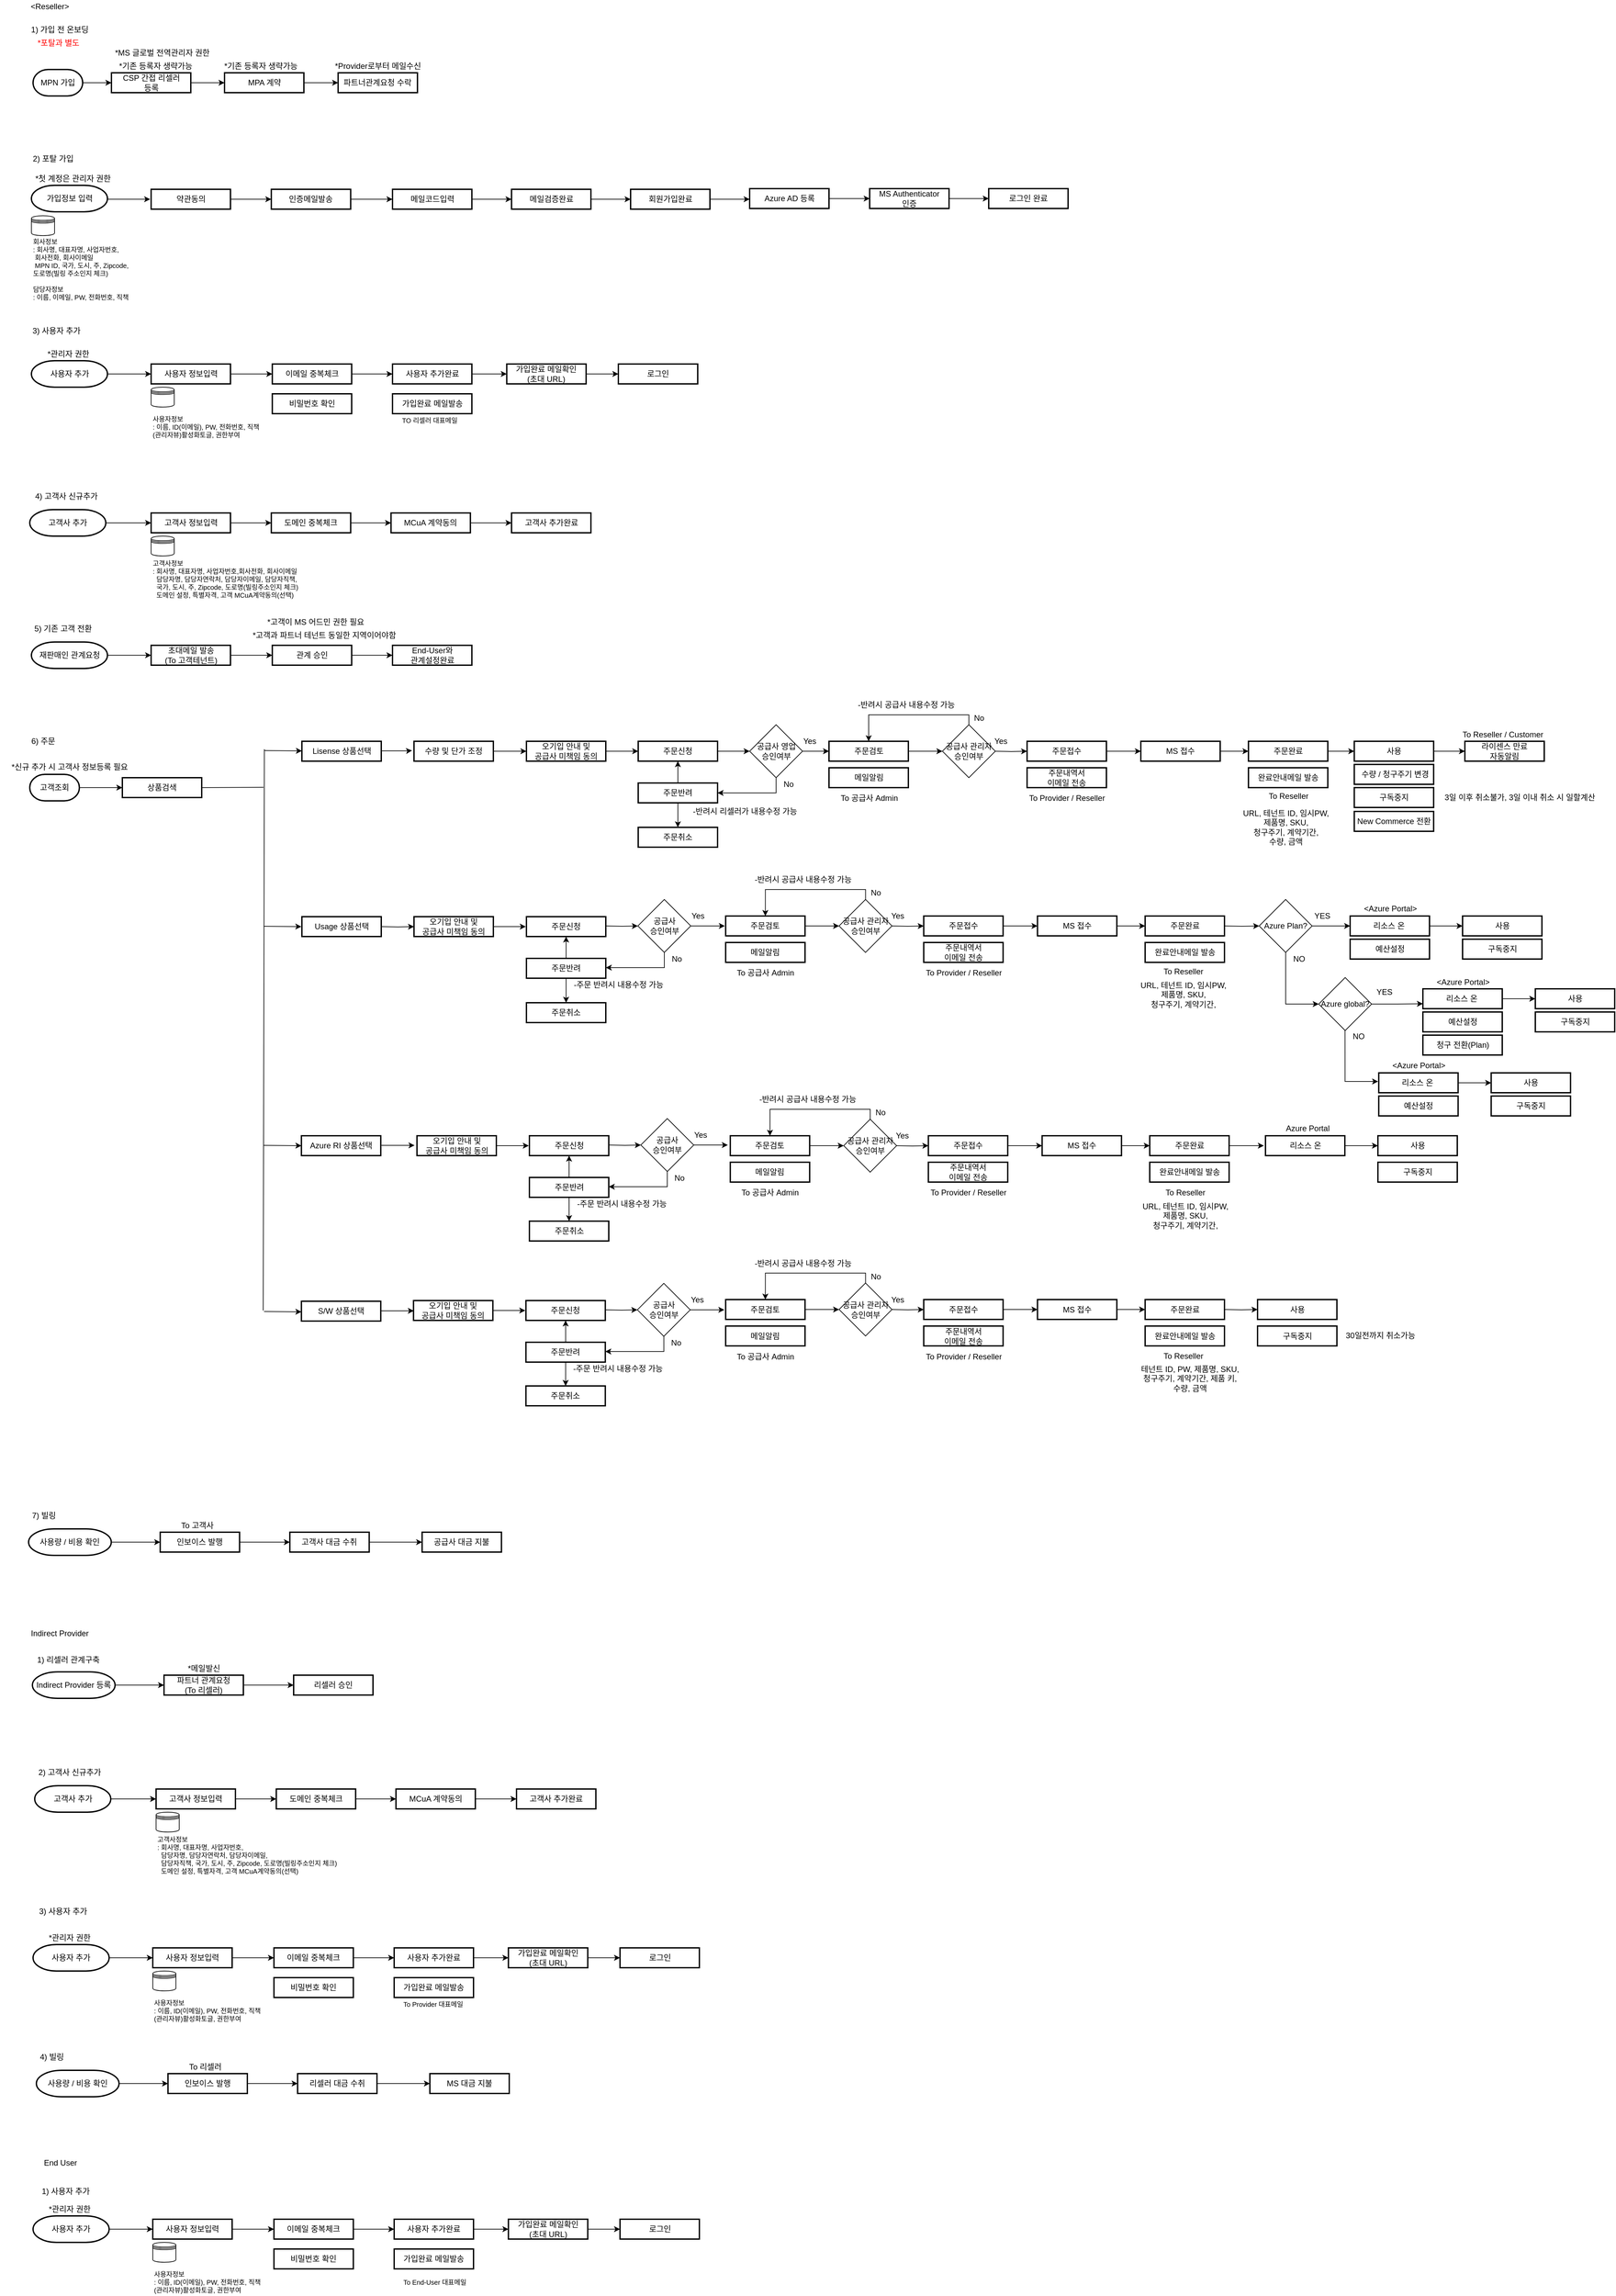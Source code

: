 <mxfile version="16.2.2" type="github">
  <diagram id="EBI2LygRZCxqeJW2eF5e" name="Page-1">
    <mxGraphModel dx="2249" dy="794" grid="1" gridSize="10" guides="1" tooltips="1" connect="1" arrows="1" fold="1" page="1" pageScale="1" pageWidth="827" pageHeight="1169" math="0" shadow="0">
      <root>
        <mxCell id="0" />
        <mxCell id="1" parent="0" />
        <mxCell id="jZ0jSoJBSHUuLXD9sUMY-5" value="&amp;lt;Reseller&amp;gt;" style="text;html=1;resizable=0;autosize=1;align=center;verticalAlign=middle;points=[];fillColor=none;strokeColor=none;rounded=0;" parent="1" vertex="1">
          <mxGeometry x="35" y="20" width="70" height="20" as="geometry" />
        </mxCell>
        <mxCell id="jZ0jSoJBSHUuLXD9sUMY-8" value="6) 주문" style="text;html=1;resizable=0;autosize=1;align=center;verticalAlign=middle;points=[];fillColor=none;strokeColor=none;rounded=0;" parent="1" vertex="1">
          <mxGeometry x="35" y="1130" width="50" height="20" as="geometry" />
        </mxCell>
        <mxCell id="jZ0jSoJBSHUuLXD9sUMY-17" value="1) 가입 전 온보딩" style="text;html=1;resizable=0;autosize=1;align=center;verticalAlign=middle;points=[];fillColor=none;strokeColor=none;rounded=0;" parent="1" vertex="1">
          <mxGeometry x="30" y="55" width="110" height="20" as="geometry" />
        </mxCell>
        <mxCell id="jZ0jSoJBSHUuLXD9sUMY-18" value="7) 빌링" style="text;html=1;resizable=0;autosize=1;align=center;verticalAlign=middle;points=[];fillColor=none;strokeColor=none;rounded=0;" parent="1" vertex="1">
          <mxGeometry x="35.75" y="2300" width="50" height="20" as="geometry" />
        </mxCell>
        <mxCell id="yiiqBciscbfqafJrFP4t-1" style="edgeStyle=orthogonalEdgeStyle;rounded=0;orthogonalLoop=1;jettySize=auto;html=1;entryX=0;entryY=0.5;entryDx=0;entryDy=0;" parent="1" source="jZ0jSoJBSHUuLXD9sUMY-20" target="jZ0jSoJBSHUuLXD9sUMY-27" edge="1">
          <mxGeometry relative="1" as="geometry" />
        </mxCell>
        <mxCell id="jZ0jSoJBSHUuLXD9sUMY-20" value="MPN 가입" style="strokeWidth=2;html=1;shape=mxgraph.flowchart.terminator;whiteSpace=wrap;" parent="1" vertex="1">
          <mxGeometry x="45" y="125" width="75" height="40" as="geometry" />
        </mxCell>
        <mxCell id="jZ0jSoJBSHUuLXD9sUMY-31" style="edgeStyle=orthogonalEdgeStyle;rounded=0;orthogonalLoop=1;jettySize=auto;html=1;entryX=0;entryY=0.5;entryDx=0;entryDy=0;" parent="1" edge="1">
          <mxGeometry relative="1" as="geometry">
            <mxPoint x="222" y="321" as="targetPoint" />
            <mxPoint x="158.5" y="321" as="sourcePoint" />
          </mxGeometry>
        </mxCell>
        <mxCell id="jZ0jSoJBSHUuLXD9sUMY-22" value="*첫 계정은 관리자 권한" style="text;html=1;resizable=0;autosize=1;align=center;verticalAlign=middle;points=[];fillColor=none;strokeColor=none;rounded=0;" parent="1" vertex="1">
          <mxGeometry x="35" y="280" width="140" height="20" as="geometry" />
        </mxCell>
        <mxCell id="jZ0jSoJBSHUuLXD9sUMY-25" value="파트너관계요청 수락" style="whiteSpace=wrap;html=1;strokeWidth=2;" parent="1" vertex="1">
          <mxGeometry x="506.25" y="130" width="120" height="30" as="geometry" />
        </mxCell>
        <mxCell id="w1osnGguPHcnNslTpG4n-14" value="" style="edgeStyle=orthogonalEdgeStyle;rounded=0;orthogonalLoop=1;jettySize=auto;html=1;" parent="1" source="jZ0jSoJBSHUuLXD9sUMY-27" target="w1osnGguPHcnNslTpG4n-13" edge="1">
          <mxGeometry relative="1" as="geometry" />
        </mxCell>
        <mxCell id="jZ0jSoJBSHUuLXD9sUMY-27" value="CSP 간접 리셀러&lt;br&gt;등록" style="whiteSpace=wrap;html=1;strokeWidth=2;" parent="1" vertex="1">
          <mxGeometry x="163.5" y="130" width="120" height="30" as="geometry" />
        </mxCell>
        <mxCell id="yiiqBciscbfqafJrFP4t-42" style="edgeStyle=orthogonalEdgeStyle;rounded=0;orthogonalLoop=1;jettySize=auto;html=1;entryX=0;entryY=0.5;entryDx=0;entryDy=0;" parent="1" source="jZ0jSoJBSHUuLXD9sUMY-36" target="yiiqBciscbfqafJrFP4t-41" edge="1">
          <mxGeometry relative="1" as="geometry" />
        </mxCell>
        <mxCell id="jZ0jSoJBSHUuLXD9sUMY-36" value="고객사 정보입력" style="whiteSpace=wrap;html=1;strokeWidth=2;" parent="1" vertex="1">
          <mxGeometry x="223.5" y="795" width="120" height="30" as="geometry" />
        </mxCell>
        <mxCell id="Zp6rRj_maZluac3LyFAB-7" value="회사정보&lt;br&gt;: 회사명, 대표자명, 사업자번호, &lt;br&gt;&amp;nbsp;회사전화, 회사이메일&lt;br style=&quot;font-size: 10px&quot;&gt;&amp;nbsp;MPN ID, 국가, 도시, 주, Zipcode, &lt;br&gt;도로명(빌링 주소인지 체크)&lt;br style=&quot;font-size: 10px&quot;&gt;&lt;div style=&quot;font-size: 10px&quot;&gt;&lt;span style=&quot;font-size: 10px&quot;&gt;&lt;br&gt;&lt;/span&gt;&lt;/div&gt;&lt;div style=&quot;font-size: 10px&quot;&gt;&lt;span style=&quot;font-size: 10px&quot;&gt;담당자정보&lt;/span&gt;&lt;/div&gt;&lt;div style=&quot;font-size: 10px&quot;&gt;&lt;span style=&quot;font-size: 10px&quot;&gt;: 이름, 이메일, PW, 전화번호, 직책&lt;/span&gt;&lt;/div&gt;" style="text;html=1;resizable=0;autosize=1;align=left;verticalAlign=middle;points=[];fillColor=none;strokeColor=none;rounded=0;fontSize=10;" parent="1" vertex="1">
          <mxGeometry x="42.5" y="377" width="170" height="100" as="geometry" />
        </mxCell>
        <mxCell id="Zp6rRj_maZluac3LyFAB-8" value="" style="shape=datastore;whiteSpace=wrap;html=1;" parent="1" vertex="1">
          <mxGeometry x="42.5" y="346" width="35" height="30" as="geometry" />
        </mxCell>
        <mxCell id="Zp6rRj_maZluac3LyFAB-11" value="" style="shape=datastore;whiteSpace=wrap;html=1;" parent="1" vertex="1">
          <mxGeometry x="223.5" y="830" width="35" height="30" as="geometry" />
        </mxCell>
        <mxCell id="Zp6rRj_maZluac3LyFAB-12" value="&lt;span&gt;고객사정보&lt;/span&gt;&lt;br&gt;&lt;div style=&quot;font-size: 10px&quot;&gt;&lt;span style=&quot;font-size: 10px&quot;&gt;: 회사명, 대표자명, 사업자번호,회사전화, 회사이메일&lt;br&gt;&lt;/span&gt;&lt;/div&gt;&lt;div style=&quot;font-size: 10px&quot;&gt;&lt;span style=&quot;font-size: 10px&quot;&gt;&amp;nbsp; 담당자명, 담당자연락처, 담당자이메일,&amp;nbsp;&lt;/span&gt;&lt;span&gt;담당자직책,&amp;nbsp;&lt;/span&gt;&lt;/div&gt;&lt;div style=&quot;font-size: 10px&quot;&gt;&lt;span&gt;&amp;nbsp; 국가, 도시, 주, Zipcode, 도로명(빌링주소인지 체크)&lt;/span&gt;&lt;/div&gt;&lt;div style=&quot;font-size: 10px&quot;&gt;&lt;span style=&quot;font-size: 10px&quot;&gt;&amp;nbsp; 도메인 설정, &lt;span style=&quot;background-color: rgb(255 , 255 , 255)&quot;&gt;특별자격,&lt;/span&gt; 고객 MCuA계약동의(선택)&lt;/span&gt;&lt;/div&gt;" style="text;html=1;resizable=0;autosize=1;align=left;verticalAlign=middle;points=[];fillColor=none;strokeColor=none;rounded=0;fontSize=10;" parent="1" vertex="1">
          <mxGeometry x="223.5" y="860" width="250" height="70" as="geometry" />
        </mxCell>
        <mxCell id="Zp6rRj_maZluac3LyFAB-15" value="*MS 글로벌 전역관리자 권한" style="text;html=1;resizable=0;autosize=1;align=center;verticalAlign=middle;points=[];fillColor=none;strokeColor=none;rounded=0;" parent="1" vertex="1">
          <mxGeometry x="155" y="90" width="170" height="20" as="geometry" />
        </mxCell>
        <mxCell id="w1osnGguPHcnNslTpG4n-7" style="edgeStyle=orthogonalEdgeStyle;rounded=0;orthogonalLoop=1;jettySize=auto;html=1;entryX=0;entryY=0.5;entryDx=0;entryDy=0;" parent="1" source="MoLYa7cNz7H3YmrfVmoX-1" target="w1osnGguPHcnNslTpG4n-19" edge="1">
          <mxGeometry relative="1" as="geometry">
            <mxPoint x="170" y="1210" as="targetPoint" />
          </mxGeometry>
        </mxCell>
        <mxCell id="MoLYa7cNz7H3YmrfVmoX-1" value="고객조회" style="strokeWidth=2;html=1;shape=mxgraph.flowchart.terminator;whiteSpace=wrap;" parent="1" vertex="1">
          <mxGeometry x="40" y="1190" width="75" height="40" as="geometry" />
        </mxCell>
        <mxCell id="MoLYa7cNz7H3YmrfVmoX-6" value="Lisense 상품선택" style="whiteSpace=wrap;html=1;strokeWidth=2;" parent="1" vertex="1">
          <mxGeometry x="451.5" y="1140" width="120" height="30" as="geometry" />
        </mxCell>
        <mxCell id="MoLYa7cNz7H3YmrfVmoX-7" value="Usage 상품선택" style="whiteSpace=wrap;html=1;strokeWidth=2;" parent="1" vertex="1">
          <mxGeometry x="451.5" y="1405" width="120" height="30" as="geometry" />
        </mxCell>
        <mxCell id="MoLYa7cNz7H3YmrfVmoX-8" value="Azure RI 상품선택" style="whiteSpace=wrap;html=1;strokeWidth=2;" parent="1" vertex="1">
          <mxGeometry x="450.75" y="1736" width="120" height="30" as="geometry" />
        </mxCell>
        <mxCell id="MoLYa7cNz7H3YmrfVmoX-9" value="S/W 상품선택" style="whiteSpace=wrap;html=1;strokeWidth=2;" parent="1" vertex="1">
          <mxGeometry x="450.75" y="1986" width="120" height="30" as="geometry" />
        </mxCell>
        <mxCell id="MoLYa7cNz7H3YmrfVmoX-15" value="&amp;nbsp;수량 / 청구주기 변경" style="whiteSpace=wrap;html=1;strokeWidth=2;" parent="1" vertex="1">
          <mxGeometry x="2042.75" y="1175" width="120" height="30" as="geometry" />
        </mxCell>
        <mxCell id="MoLYa7cNz7H3YmrfVmoX-19" value="구독중지" style="whiteSpace=wrap;html=1;strokeWidth=2;" parent="1" vertex="1">
          <mxGeometry x="2042.75" y="1210" width="120" height="30" as="geometry" />
        </mxCell>
        <mxCell id="t7yyZvSMRt4UFGwBYPYK-87" style="edgeStyle=orthogonalEdgeStyle;rounded=0;orthogonalLoop=1;jettySize=auto;html=1;entryX=0;entryY=0.5;entryDx=0;entryDy=0;" parent="1" source="MoLYa7cNz7H3YmrfVmoX-20" target="t7yyZvSMRt4UFGwBYPYK-86" edge="1">
          <mxGeometry relative="1" as="geometry" />
        </mxCell>
        <mxCell id="MoLYa7cNz7H3YmrfVmoX-20" value="사용" style="whiteSpace=wrap;html=1;strokeWidth=2;" parent="1" vertex="1">
          <mxGeometry x="2042.75" y="1140" width="120" height="30" as="geometry" />
        </mxCell>
        <mxCell id="MoLYa7cNz7H3YmrfVmoX-28" value="구독중지" style="whiteSpace=wrap;html=1;strokeWidth=2;" parent="1" vertex="1">
          <mxGeometry x="2206.5" y="1439" width="120" height="30" as="geometry" />
        </mxCell>
        <mxCell id="MoLYa7cNz7H3YmrfVmoX-29" value="예산설정" style="whiteSpace=wrap;html=1;strokeWidth=2;" parent="1" vertex="1">
          <mxGeometry x="2146.5" y="1549" width="120" height="30" as="geometry" />
        </mxCell>
        <mxCell id="MoLYa7cNz7H3YmrfVmoX-37" style="edgeStyle=orthogonalEdgeStyle;rounded=0;orthogonalLoop=1;jettySize=auto;html=1;entryX=0;entryY=0.5;entryDx=0;entryDy=0;" parent="1" source="MoLYa7cNz7H3YmrfVmoX-30" target="MoLYa7cNz7H3YmrfVmoX-36" edge="1">
          <mxGeometry relative="1" as="geometry" />
        </mxCell>
        <mxCell id="MoLYa7cNz7H3YmrfVmoX-30" value="리소스 온&amp;nbsp;" style="whiteSpace=wrap;html=1;strokeWidth=2;" parent="1" vertex="1">
          <mxGeometry x="2036.5" y="1404" width="120" height="30" as="geometry" />
        </mxCell>
        <mxCell id="MoLYa7cNz7H3YmrfVmoX-35" style="edgeStyle=orthogonalEdgeStyle;rounded=0;orthogonalLoop=1;jettySize=auto;html=1;entryX=0;entryY=0.5;entryDx=0;entryDy=0;" parent="1" source="MoLYa7cNz7H3YmrfVmoX-33" target="MoLYa7cNz7H3YmrfVmoX-30" edge="1">
          <mxGeometry relative="1" as="geometry" />
        </mxCell>
        <mxCell id="jiECZz7fGckPXylajzZf-226" style="edgeStyle=orthogonalEdgeStyle;rounded=0;orthogonalLoop=1;jettySize=auto;html=1;entryX=0;entryY=0.5;entryDx=0;entryDy=0;" parent="1" source="MoLYa7cNz7H3YmrfVmoX-33" target="jiECZz7fGckPXylajzZf-225" edge="1">
          <mxGeometry relative="1" as="geometry">
            <Array as="points">
              <mxPoint x="1939.5" y="1537" />
            </Array>
          </mxGeometry>
        </mxCell>
        <mxCell id="MoLYa7cNz7H3YmrfVmoX-33" value="Azure Plan?" style="rhombus;whiteSpace=wrap;html=1;" parent="1" vertex="1">
          <mxGeometry x="1899" y="1379" width="80" height="80" as="geometry" />
        </mxCell>
        <mxCell id="MoLYa7cNz7H3YmrfVmoX-36" value="사용" style="whiteSpace=wrap;html=1;strokeWidth=2;" parent="1" vertex="1">
          <mxGeometry x="2206.5" y="1404" width="120" height="30" as="geometry" />
        </mxCell>
        <mxCell id="MoLYa7cNz7H3YmrfVmoX-38" value="YES" style="text;html=1;resizable=0;autosize=1;align=center;verticalAlign=middle;points=[];fillColor=none;strokeColor=none;rounded=0;" parent="1" vertex="1">
          <mxGeometry x="1974" y="1394" width="40" height="20" as="geometry" />
        </mxCell>
        <mxCell id="MoLYa7cNz7H3YmrfVmoX-39" value="NO" style="text;html=1;resizable=0;autosize=1;align=center;verticalAlign=middle;points=[];fillColor=none;strokeColor=none;rounded=0;" parent="1" vertex="1">
          <mxGeometry x="1944" y="1459" width="30" height="20" as="geometry" />
        </mxCell>
        <mxCell id="MoLYa7cNz7H3YmrfVmoX-40" value="예산설정" style="whiteSpace=wrap;html=1;strokeWidth=2;" parent="1" vertex="1">
          <mxGeometry x="2036.5" y="1439" width="120" height="30" as="geometry" />
        </mxCell>
        <mxCell id="MoLYa7cNz7H3YmrfVmoX-47" value="" style="edgeStyle=orthogonalEdgeStyle;rounded=0;orthogonalLoop=1;jettySize=auto;html=1;" parent="1" source="MoLYa7cNz7H3YmrfVmoX-41" target="MoLYa7cNz7H3YmrfVmoX-45" edge="1">
          <mxGeometry relative="1" as="geometry" />
        </mxCell>
        <mxCell id="MoLYa7cNz7H3YmrfVmoX-41" value="리소스 온&amp;nbsp;" style="whiteSpace=wrap;html=1;strokeWidth=2;" parent="1" vertex="1">
          <mxGeometry x="2146.5" y="1514" width="120" height="30" as="geometry" />
        </mxCell>
        <mxCell id="MoLYa7cNz7H3YmrfVmoX-42" value="청구 전환(Plan)" style="whiteSpace=wrap;html=1;strokeWidth=2;" parent="1" vertex="1">
          <mxGeometry x="2146.5" y="1584" width="120" height="30" as="geometry" />
        </mxCell>
        <mxCell id="MoLYa7cNz7H3YmrfVmoX-44" value="구독중지" style="whiteSpace=wrap;html=1;strokeWidth=2;" parent="1" vertex="1">
          <mxGeometry x="2316.5" y="1549" width="120" height="30" as="geometry" />
        </mxCell>
        <mxCell id="MoLYa7cNz7H3YmrfVmoX-45" value="사용" style="whiteSpace=wrap;html=1;strokeWidth=2;" parent="1" vertex="1">
          <mxGeometry x="2316.5" y="1514" width="120" height="30" as="geometry" />
        </mxCell>
        <mxCell id="MoLYa7cNz7H3YmrfVmoX-51" value="" style="edgeStyle=orthogonalEdgeStyle;rounded=0;orthogonalLoop=1;jettySize=auto;html=1;" parent="1" source="MoLYa7cNz7H3YmrfVmoX-48" target="MoLYa7cNz7H3YmrfVmoX-49" edge="1">
          <mxGeometry relative="1" as="geometry" />
        </mxCell>
        <mxCell id="MoLYa7cNz7H3YmrfVmoX-48" value="리소스 온" style="whiteSpace=wrap;html=1;strokeWidth=2;" parent="1" vertex="1">
          <mxGeometry x="1908.5" y="1736" width="120" height="30" as="geometry" />
        </mxCell>
        <mxCell id="MoLYa7cNz7H3YmrfVmoX-49" value="사용" style="whiteSpace=wrap;html=1;strokeWidth=2;" parent="1" vertex="1">
          <mxGeometry x="2078.5" y="1736" width="120" height="30" as="geometry" />
        </mxCell>
        <mxCell id="MoLYa7cNz7H3YmrfVmoX-52" value="구독중지" style="whiteSpace=wrap;html=1;strokeWidth=2;" parent="1" vertex="1">
          <mxGeometry x="1896.5" y="2023.5" width="120" height="30" as="geometry" />
        </mxCell>
        <mxCell id="MoLYa7cNz7H3YmrfVmoX-53" value="사용" style="whiteSpace=wrap;html=1;strokeWidth=2;" parent="1" vertex="1">
          <mxGeometry x="1896.5" y="1983.5" width="120" height="30" as="geometry" />
        </mxCell>
        <mxCell id="MoLYa7cNz7H3YmrfVmoX-57" style="edgeStyle=orthogonalEdgeStyle;rounded=0;orthogonalLoop=1;jettySize=auto;html=1;entryX=0;entryY=0.5;entryDx=0;entryDy=0;" parent="1" target="MoLYa7cNz7H3YmrfVmoX-53" edge="1">
          <mxGeometry relative="1" as="geometry">
            <mxPoint x="1846.5" y="1998.5" as="sourcePoint" />
          </mxGeometry>
        </mxCell>
        <mxCell id="MoLYa7cNz7H3YmrfVmoX-62" style="edgeStyle=orthogonalEdgeStyle;rounded=0;orthogonalLoop=1;jettySize=auto;html=1;entryX=0;entryY=0.5;entryDx=0;entryDy=0;" parent="1" source="MoLYa7cNz7H3YmrfVmoX-60" target="MoLYa7cNz7H3YmrfVmoX-61" edge="1">
          <mxGeometry relative="1" as="geometry" />
        </mxCell>
        <mxCell id="MoLYa7cNz7H3YmrfVmoX-60" value="사용량 / 비용 확인" style="strokeWidth=2;html=1;shape=mxgraph.flowchart.terminator;whiteSpace=wrap;" parent="1" vertex="1">
          <mxGeometry x="38.25" y="2330" width="125" height="40" as="geometry" />
        </mxCell>
        <mxCell id="MoLYa7cNz7H3YmrfVmoX-64" style="edgeStyle=orthogonalEdgeStyle;rounded=0;orthogonalLoop=1;jettySize=auto;html=1;entryX=0;entryY=0.5;entryDx=0;entryDy=0;" parent="1" source="MoLYa7cNz7H3YmrfVmoX-61" target="MoLYa7cNz7H3YmrfVmoX-63" edge="1">
          <mxGeometry relative="1" as="geometry" />
        </mxCell>
        <mxCell id="MoLYa7cNz7H3YmrfVmoX-61" value="인보이스 발행" style="whiteSpace=wrap;html=1;strokeWidth=2;" parent="1" vertex="1">
          <mxGeometry x="237.25" y="2335" width="120" height="30" as="geometry" />
        </mxCell>
        <mxCell id="MoLYa7cNz7H3YmrfVmoX-66" style="edgeStyle=orthogonalEdgeStyle;rounded=0;orthogonalLoop=1;jettySize=auto;html=1;entryX=0;entryY=0.5;entryDx=0;entryDy=0;" parent="1" source="MoLYa7cNz7H3YmrfVmoX-63" target="MoLYa7cNz7H3YmrfVmoX-65" edge="1">
          <mxGeometry relative="1" as="geometry" />
        </mxCell>
        <mxCell id="MoLYa7cNz7H3YmrfVmoX-63" value="고객사 대금 수취" style="whiteSpace=wrap;html=1;strokeWidth=2;" parent="1" vertex="1">
          <mxGeometry x="433.25" y="2335" width="120" height="30" as="geometry" />
        </mxCell>
        <mxCell id="MoLYa7cNz7H3YmrfVmoX-65" value="공급사 대금 지불" style="whiteSpace=wrap;html=1;strokeWidth=2;" parent="1" vertex="1">
          <mxGeometry x="633.25" y="2335" width="120" height="30" as="geometry" />
        </mxCell>
        <mxCell id="w1osnGguPHcnNslTpG4n-10" value="*기존 등록자 생략가능" style="text;html=1;resizable=0;autosize=1;align=center;verticalAlign=middle;points=[];fillColor=none;strokeColor=none;rounded=0;" parent="1" vertex="1">
          <mxGeometry x="165" y="110" width="130" height="20" as="geometry" />
        </mxCell>
        <mxCell id="yiiqBciscbfqafJrFP4t-36" style="edgeStyle=orthogonalEdgeStyle;rounded=0;orthogonalLoop=1;jettySize=auto;html=1;entryX=0;entryY=0.5;entryDx=0;entryDy=0;" parent="1" source="w1osnGguPHcnNslTpG4n-13" target="jZ0jSoJBSHUuLXD9sUMY-25" edge="1">
          <mxGeometry relative="1" as="geometry" />
        </mxCell>
        <mxCell id="w1osnGguPHcnNslTpG4n-13" value="MPA 계약" style="whiteSpace=wrap;html=1;strokeWidth=2;" parent="1" vertex="1">
          <mxGeometry x="334.5" y="130" width="120" height="30" as="geometry" />
        </mxCell>
        <mxCell id="w1osnGguPHcnNslTpG4n-18" value="*기존 등록자 생략가능" style="text;html=1;resizable=0;autosize=1;align=center;verticalAlign=middle;points=[];fillColor=none;strokeColor=none;rounded=0;" parent="1" vertex="1">
          <mxGeometry x="323.5" y="110" width="130" height="20" as="geometry" />
        </mxCell>
        <mxCell id="w1osnGguPHcnNslTpG4n-19" value="상품검색" style="whiteSpace=wrap;html=1;strokeWidth=2;" parent="1" vertex="1">
          <mxGeometry x="180" y="1195" width="120" height="30" as="geometry" />
        </mxCell>
        <mxCell id="w1osnGguPHcnNslTpG4n-24" value="*신규 추가 시 고객사 정보등록 필요" style="text;html=1;resizable=0;autosize=1;align=center;verticalAlign=middle;points=[];fillColor=none;strokeColor=none;rounded=0;" parent="1" vertex="1">
          <mxGeometry x="-5" y="1169" width="210" height="20" as="geometry" />
        </mxCell>
        <mxCell id="6FOCTZJuEtxlS3nvwUdA-1" value="구독중지" style="whiteSpace=wrap;html=1;strokeWidth=2;" parent="1" vertex="1">
          <mxGeometry x="2078.5" y="1776" width="120" height="30" as="geometry" />
        </mxCell>
        <mxCell id="yiiqBciscbfqafJrFP4t-2" value="2) 포탈 가입" style="text;html=1;resizable=0;autosize=1;align=center;verticalAlign=middle;points=[];fillColor=none;strokeColor=none;rounded=0;" parent="1" vertex="1">
          <mxGeometry x="35" y="250" width="80" height="20" as="geometry" />
        </mxCell>
        <mxCell id="yiiqBciscbfqafJrFP4t-6" style="edgeStyle=orthogonalEdgeStyle;rounded=0;orthogonalLoop=1;jettySize=auto;html=1;entryX=0;entryY=0.5;entryDx=0;entryDy=0;" parent="1" source="yiiqBciscbfqafJrFP4t-3" target="yiiqBciscbfqafJrFP4t-4" edge="1">
          <mxGeometry relative="1" as="geometry" />
        </mxCell>
        <mxCell id="yiiqBciscbfqafJrFP4t-3" value="약관동의" style="whiteSpace=wrap;html=1;strokeWidth=2;" parent="1" vertex="1">
          <mxGeometry x="223.5" y="306" width="120" height="30" as="geometry" />
        </mxCell>
        <mxCell id="yiiqBciscbfqafJrFP4t-8" style="edgeStyle=orthogonalEdgeStyle;rounded=0;orthogonalLoop=1;jettySize=auto;html=1;entryX=0;entryY=0.5;entryDx=0;entryDy=0;" parent="1" source="yiiqBciscbfqafJrFP4t-4" target="yiiqBciscbfqafJrFP4t-7" edge="1">
          <mxGeometry relative="1" as="geometry" />
        </mxCell>
        <mxCell id="yiiqBciscbfqafJrFP4t-4" value="인증메일발송" style="whiteSpace=wrap;html=1;strokeWidth=2;" parent="1" vertex="1">
          <mxGeometry x="405.25" y="306" width="120" height="30" as="geometry" />
        </mxCell>
        <mxCell id="_ZmIt5JVzIrqZUVVzqY8-2" style="edgeStyle=orthogonalEdgeStyle;rounded=0;orthogonalLoop=1;jettySize=auto;html=1;entryX=0;entryY=0.5;entryDx=0;entryDy=0;" parent="1" source="yiiqBciscbfqafJrFP4t-5" target="_ZmIt5JVzIrqZUVVzqY8-1" edge="1">
          <mxGeometry relative="1" as="geometry" />
        </mxCell>
        <mxCell id="yiiqBciscbfqafJrFP4t-5" value="Azure AD 등록" style="whiteSpace=wrap;html=1;strokeWidth=2;" parent="1" vertex="1">
          <mxGeometry x="1128.5" y="305" width="120" height="30" as="geometry" />
        </mxCell>
        <mxCell id="yiiqBciscbfqafJrFP4t-10" style="edgeStyle=orthogonalEdgeStyle;rounded=0;orthogonalLoop=1;jettySize=auto;html=1;entryX=0;entryY=0.5;entryDx=0;entryDy=0;" parent="1" source="yiiqBciscbfqafJrFP4t-7" target="yiiqBciscbfqafJrFP4t-9" edge="1">
          <mxGeometry relative="1" as="geometry" />
        </mxCell>
        <mxCell id="yiiqBciscbfqafJrFP4t-7" value="메일코드입력" style="whiteSpace=wrap;html=1;strokeWidth=2;" parent="1" vertex="1">
          <mxGeometry x="588.5" y="306" width="120" height="30" as="geometry" />
        </mxCell>
        <mxCell id="yiiqBciscbfqafJrFP4t-12" style="edgeStyle=orthogonalEdgeStyle;rounded=0;orthogonalLoop=1;jettySize=auto;html=1;entryX=0;entryY=0.5;entryDx=0;entryDy=0;" parent="1" source="yiiqBciscbfqafJrFP4t-9" target="yiiqBciscbfqafJrFP4t-11" edge="1">
          <mxGeometry relative="1" as="geometry" />
        </mxCell>
        <mxCell id="yiiqBciscbfqafJrFP4t-9" value="메일검증완료" style="whiteSpace=wrap;html=1;strokeWidth=2;" parent="1" vertex="1">
          <mxGeometry x="768.5" y="306" width="120" height="30" as="geometry" />
        </mxCell>
        <mxCell id="yiiqBciscbfqafJrFP4t-14" style="edgeStyle=orthogonalEdgeStyle;rounded=0;orthogonalLoop=1;jettySize=auto;html=1;entryX=0;entryY=0.5;entryDx=0;entryDy=0;" parent="1" source="yiiqBciscbfqafJrFP4t-11" edge="1">
          <mxGeometry relative="1" as="geometry">
            <mxPoint x="1128.5" y="321" as="targetPoint" />
          </mxGeometry>
        </mxCell>
        <mxCell id="yiiqBciscbfqafJrFP4t-11" value="회원가입완료" style="whiteSpace=wrap;html=1;strokeWidth=2;" parent="1" vertex="1">
          <mxGeometry x="948.5" y="306" width="120" height="30" as="geometry" />
        </mxCell>
        <mxCell id="yiiqBciscbfqafJrFP4t-15" value="가입정보 입력" style="strokeWidth=2;html=1;shape=mxgraph.flowchart.terminator;whiteSpace=wrap;" parent="1" vertex="1">
          <mxGeometry x="42.5" y="300" width="115" height="40" as="geometry" />
        </mxCell>
        <mxCell id="yiiqBciscbfqafJrFP4t-16" value="3) 사용자 추가" style="text;html=1;resizable=0;autosize=1;align=center;verticalAlign=middle;points=[];fillColor=none;strokeColor=none;rounded=0;" parent="1" vertex="1">
          <mxGeometry x="35" y="510" width="90" height="20" as="geometry" />
        </mxCell>
        <mxCell id="yiiqBciscbfqafJrFP4t-17" value="4) 고객사 신규추가" style="text;html=1;resizable=0;autosize=1;align=center;verticalAlign=middle;points=[];fillColor=none;strokeColor=none;rounded=0;" parent="1" vertex="1">
          <mxGeometry x="35" y="760" width="120" height="20" as="geometry" />
        </mxCell>
        <mxCell id="yiiqBciscbfqafJrFP4t-21" style="edgeStyle=orthogonalEdgeStyle;rounded=0;orthogonalLoop=1;jettySize=auto;html=1;entryX=0;entryY=0.5;entryDx=0;entryDy=0;" parent="1" source="yiiqBciscbfqafJrFP4t-18" target="yiiqBciscbfqafJrFP4t-20" edge="1">
          <mxGeometry relative="1" as="geometry" />
        </mxCell>
        <mxCell id="yiiqBciscbfqafJrFP4t-18" value="사용자 추가" style="strokeWidth=2;html=1;shape=mxgraph.flowchart.terminator;whiteSpace=wrap;" parent="1" vertex="1">
          <mxGeometry x="42.5" y="565" width="115" height="40" as="geometry" />
        </mxCell>
        <mxCell id="yiiqBciscbfqafJrFP4t-19" value="*관리자 권한" style="text;html=1;resizable=0;autosize=1;align=center;verticalAlign=middle;points=[];fillColor=none;strokeColor=none;rounded=0;" parent="1" vertex="1">
          <mxGeometry x="57.5" y="545" width="80" height="20" as="geometry" />
        </mxCell>
        <mxCell id="yiiqBciscbfqafJrFP4t-25" style="edgeStyle=orthogonalEdgeStyle;rounded=0;orthogonalLoop=1;jettySize=auto;html=1;entryX=0;entryY=0.5;entryDx=0;entryDy=0;" parent="1" source="yiiqBciscbfqafJrFP4t-20" target="yiiqBciscbfqafJrFP4t-24" edge="1">
          <mxGeometry relative="1" as="geometry" />
        </mxCell>
        <mxCell id="yiiqBciscbfqafJrFP4t-20" value="사용자 정보입력" style="whiteSpace=wrap;html=1;strokeWidth=2;" parent="1" vertex="1">
          <mxGeometry x="223.5" y="570" width="120" height="30" as="geometry" />
        </mxCell>
        <mxCell id="yiiqBciscbfqafJrFP4t-22" value="" style="shape=datastore;whiteSpace=wrap;html=1;" parent="1" vertex="1">
          <mxGeometry x="223.5" y="605" width="35" height="30" as="geometry" />
        </mxCell>
        <mxCell id="yiiqBciscbfqafJrFP4t-23" value="&lt;span&gt;사용자정보&lt;/span&gt;&lt;br&gt;&lt;div style=&quot;font-size: 10px&quot;&gt;&lt;span style=&quot;font-size: 10px&quot;&gt;: 이름, ID(이메일), PW, 전화번호, 직책&lt;/span&gt;&lt;/div&gt;&lt;div style=&quot;font-size: 10px&quot;&gt;&lt;span&gt;(관리자뷰)활성화토글, 권한부여&amp;nbsp;&lt;/span&gt;&lt;/div&gt;" style="text;html=1;resizable=0;autosize=1;align=left;verticalAlign=middle;points=[];fillColor=none;strokeColor=none;rounded=0;fontSize=10;" parent="1" vertex="1">
          <mxGeometry x="223.5" y="645" width="190" height="40" as="geometry" />
        </mxCell>
        <mxCell id="yiiqBciscbfqafJrFP4t-28" style="edgeStyle=orthogonalEdgeStyle;rounded=0;orthogonalLoop=1;jettySize=auto;html=1;entryX=0;entryY=0.5;entryDx=0;entryDy=0;" parent="1" source="yiiqBciscbfqafJrFP4t-24" target="yiiqBciscbfqafJrFP4t-27" edge="1">
          <mxGeometry relative="1" as="geometry" />
        </mxCell>
        <mxCell id="yiiqBciscbfqafJrFP4t-24" value="이메일 중복체크" style="whiteSpace=wrap;html=1;strokeWidth=2;" parent="1" vertex="1">
          <mxGeometry x="406.75" y="570" width="120" height="30" as="geometry" />
        </mxCell>
        <mxCell id="yiiqBciscbfqafJrFP4t-26" value="비밀번호 확인" style="whiteSpace=wrap;html=1;strokeWidth=2;" parent="1" vertex="1">
          <mxGeometry x="406.75" y="615" width="120" height="30" as="geometry" />
        </mxCell>
        <mxCell id="yiiqBciscbfqafJrFP4t-32" style="edgeStyle=orthogonalEdgeStyle;rounded=0;orthogonalLoop=1;jettySize=auto;html=1;entryX=0;entryY=0.5;entryDx=0;entryDy=0;" parent="1" source="yiiqBciscbfqafJrFP4t-27" target="yiiqBciscbfqafJrFP4t-31" edge="1">
          <mxGeometry relative="1" as="geometry" />
        </mxCell>
        <mxCell id="yiiqBciscbfqafJrFP4t-27" value="사용자 추가완료" style="whiteSpace=wrap;html=1;strokeWidth=2;" parent="1" vertex="1">
          <mxGeometry x="588.5" y="570" width="120" height="30" as="geometry" />
        </mxCell>
        <mxCell id="yiiqBciscbfqafJrFP4t-29" value="가입완료 메일발송" style="whiteSpace=wrap;html=1;strokeWidth=2;" parent="1" vertex="1">
          <mxGeometry x="588.5" y="615" width="120" height="30" as="geometry" />
        </mxCell>
        <mxCell id="yiiqBciscbfqafJrFP4t-34" style="edgeStyle=orthogonalEdgeStyle;rounded=0;orthogonalLoop=1;jettySize=auto;html=1;entryX=0;entryY=0.5;entryDx=0;entryDy=0;" parent="1" source="yiiqBciscbfqafJrFP4t-31" target="yiiqBciscbfqafJrFP4t-33" edge="1">
          <mxGeometry relative="1" as="geometry" />
        </mxCell>
        <mxCell id="yiiqBciscbfqafJrFP4t-31" value="가입완료 메일확인&lt;br&gt;(초대 URL)" style="whiteSpace=wrap;html=1;strokeWidth=2;" parent="1" vertex="1">
          <mxGeometry x="761.25" y="570" width="120" height="30" as="geometry" />
        </mxCell>
        <mxCell id="yiiqBciscbfqafJrFP4t-33" value="로그인" style="whiteSpace=wrap;html=1;strokeWidth=2;" parent="1" vertex="1">
          <mxGeometry x="930" y="570" width="120" height="30" as="geometry" />
        </mxCell>
        <mxCell id="yiiqBciscbfqafJrFP4t-40" style="edgeStyle=orthogonalEdgeStyle;rounded=0;orthogonalLoop=1;jettySize=auto;html=1;entryX=0;entryY=0.5;entryDx=0;entryDy=0;" parent="1" source="yiiqBciscbfqafJrFP4t-35" target="jZ0jSoJBSHUuLXD9sUMY-36" edge="1">
          <mxGeometry relative="1" as="geometry" />
        </mxCell>
        <mxCell id="yiiqBciscbfqafJrFP4t-35" value="고객사 추가" style="strokeWidth=2;html=1;shape=mxgraph.flowchart.terminator;whiteSpace=wrap;" parent="1" vertex="1">
          <mxGeometry x="40" y="790" width="115" height="40" as="geometry" />
        </mxCell>
        <mxCell id="yiiqBciscbfqafJrFP4t-44" style="edgeStyle=orthogonalEdgeStyle;rounded=0;orthogonalLoop=1;jettySize=auto;html=1;entryX=0;entryY=0.5;entryDx=0;entryDy=0;" parent="1" source="yiiqBciscbfqafJrFP4t-41" target="yiiqBciscbfqafJrFP4t-43" edge="1">
          <mxGeometry relative="1" as="geometry" />
        </mxCell>
        <mxCell id="yiiqBciscbfqafJrFP4t-41" value="도메인 중복체크" style="whiteSpace=wrap;html=1;strokeWidth=2;" parent="1" vertex="1">
          <mxGeometry x="405.25" y="795" width="120" height="30" as="geometry" />
        </mxCell>
        <mxCell id="yiiqBciscbfqafJrFP4t-46" style="edgeStyle=orthogonalEdgeStyle;rounded=0;orthogonalLoop=1;jettySize=auto;html=1;entryX=0;entryY=0.5;entryDx=0;entryDy=0;" parent="1" source="yiiqBciscbfqafJrFP4t-43" target="yiiqBciscbfqafJrFP4t-45" edge="1">
          <mxGeometry relative="1" as="geometry" />
        </mxCell>
        <mxCell id="yiiqBciscbfqafJrFP4t-43" value="MCuA 계약동의" style="whiteSpace=wrap;html=1;strokeWidth=2;" parent="1" vertex="1">
          <mxGeometry x="586.25" y="795" width="120" height="30" as="geometry" />
        </mxCell>
        <mxCell id="yiiqBciscbfqafJrFP4t-45" value="고객사 추가완료" style="whiteSpace=wrap;html=1;strokeWidth=2;" parent="1" vertex="1">
          <mxGeometry x="768.5" y="795" width="120" height="30" as="geometry" />
        </mxCell>
        <mxCell id="x6lxZDlceFVpdXFvNisg-1" value="5) 기존 고객 전환" style="text;html=1;resizable=0;autosize=1;align=center;verticalAlign=middle;points=[];fillColor=none;strokeColor=none;rounded=0;" parent="1" vertex="1">
          <mxGeometry x="35" y="960" width="110" height="20" as="geometry" />
        </mxCell>
        <mxCell id="x6lxZDlceFVpdXFvNisg-4" style="edgeStyle=orthogonalEdgeStyle;rounded=0;orthogonalLoop=1;jettySize=auto;html=1;entryX=0;entryY=0.5;entryDx=0;entryDy=0;" parent="1" source="x6lxZDlceFVpdXFvNisg-2" target="x6lxZDlceFVpdXFvNisg-3" edge="1">
          <mxGeometry relative="1" as="geometry" />
        </mxCell>
        <mxCell id="x6lxZDlceFVpdXFvNisg-2" value="재판매인 관계요청" style="strokeWidth=2;html=1;shape=mxgraph.flowchart.terminator;whiteSpace=wrap;" parent="1" vertex="1">
          <mxGeometry x="42.5" y="990" width="115" height="40" as="geometry" />
        </mxCell>
        <mxCell id="x6lxZDlceFVpdXFvNisg-7" style="edgeStyle=orthogonalEdgeStyle;rounded=0;orthogonalLoop=1;jettySize=auto;html=1;entryX=0;entryY=0.5;entryDx=0;entryDy=0;" parent="1" source="x6lxZDlceFVpdXFvNisg-3" target="x6lxZDlceFVpdXFvNisg-5" edge="1">
          <mxGeometry relative="1" as="geometry" />
        </mxCell>
        <mxCell id="x6lxZDlceFVpdXFvNisg-3" value="초대메일 발송&lt;br&gt;(To 고객테넌트)" style="whiteSpace=wrap;html=1;strokeWidth=2;" parent="1" vertex="1">
          <mxGeometry x="223.5" y="995" width="120" height="30" as="geometry" />
        </mxCell>
        <mxCell id="x6lxZDlceFVpdXFvNisg-9" style="edgeStyle=orthogonalEdgeStyle;rounded=0;orthogonalLoop=1;jettySize=auto;html=1;entryX=0;entryY=0.5;entryDx=0;entryDy=0;" parent="1" source="x6lxZDlceFVpdXFvNisg-5" target="x6lxZDlceFVpdXFvNisg-8" edge="1">
          <mxGeometry relative="1" as="geometry" />
        </mxCell>
        <mxCell id="x6lxZDlceFVpdXFvNisg-5" value="관계 승인" style="whiteSpace=wrap;html=1;strokeWidth=2;" parent="1" vertex="1">
          <mxGeometry x="406.75" y="995" width="120" height="30" as="geometry" />
        </mxCell>
        <mxCell id="x6lxZDlceFVpdXFvNisg-6" value="*고객이 MS 어드민 권한 필요" style="text;html=1;resizable=0;autosize=1;align=center;verticalAlign=middle;points=[];fillColor=none;strokeColor=none;rounded=0;" parent="1" vertex="1">
          <mxGeometry x="386.75" y="950" width="170" height="20" as="geometry" />
        </mxCell>
        <mxCell id="x6lxZDlceFVpdXFvNisg-8" value="End-User와&lt;br&gt;관계설정완료" style="whiteSpace=wrap;html=1;strokeWidth=2;" parent="1" vertex="1">
          <mxGeometry x="588.5" y="995" width="120" height="30" as="geometry" />
        </mxCell>
        <mxCell id="x6lxZDlceFVpdXFvNisg-10" value="*고객과 파트너 테넌트 동일한 지역이어야함" style="text;html=1;resizable=0;autosize=1;align=center;verticalAlign=middle;points=[];fillColor=none;strokeColor=none;rounded=0;" parent="1" vertex="1">
          <mxGeometry x="360" y="970" width="250" height="20" as="geometry" />
        </mxCell>
        <mxCell id="xGOP9Eh6eVyP-2dt73vl-1" value="Indirect Provider" style="text;html=1;resizable=0;autosize=1;align=center;verticalAlign=middle;points=[];fillColor=none;strokeColor=none;rounded=0;" parent="1" vertex="1">
          <mxGeometry x="35" y="2478" width="100" height="20" as="geometry" />
        </mxCell>
        <mxCell id="xGOP9Eh6eVyP-2dt73vl-12" style="edgeStyle=orthogonalEdgeStyle;rounded=0;orthogonalLoop=1;jettySize=auto;html=1;entryX=0;entryY=0.5;entryDx=0;entryDy=0;" parent="1" source="xGOP9Eh6eVyP-2dt73vl-3" target="xGOP9Eh6eVyP-2dt73vl-4" edge="1">
          <mxGeometry relative="1" as="geometry" />
        </mxCell>
        <mxCell id="xGOP9Eh6eVyP-2dt73vl-3" value="Indirect Provider 등록" style="strokeWidth=2;html=1;shape=mxgraph.flowchart.terminator;whiteSpace=wrap;" parent="1" vertex="1">
          <mxGeometry x="44" y="2546" width="125" height="40" as="geometry" />
        </mxCell>
        <mxCell id="xGOP9Eh6eVyP-2dt73vl-13" style="edgeStyle=orthogonalEdgeStyle;rounded=0;orthogonalLoop=1;jettySize=auto;html=1;" parent="1" source="xGOP9Eh6eVyP-2dt73vl-4" target="xGOP9Eh6eVyP-2dt73vl-5" edge="1">
          <mxGeometry relative="1" as="geometry" />
        </mxCell>
        <mxCell id="xGOP9Eh6eVyP-2dt73vl-4" value="파트너 관계요청&lt;br&gt;(To 리셀러)" style="whiteSpace=wrap;html=1;strokeWidth=2;" parent="1" vertex="1">
          <mxGeometry x="243" y="2551" width="120" height="30" as="geometry" />
        </mxCell>
        <mxCell id="xGOP9Eh6eVyP-2dt73vl-5" value="리셀러 승인" style="whiteSpace=wrap;html=1;strokeWidth=2;" parent="1" vertex="1">
          <mxGeometry x="439" y="2551" width="120" height="30" as="geometry" />
        </mxCell>
        <mxCell id="xGOP9Eh6eVyP-2dt73vl-6" value="*Provider로부터 메일수신" style="text;html=1;resizable=0;autosize=1;align=center;verticalAlign=middle;points=[];fillColor=none;strokeColor=none;rounded=0;" parent="1" vertex="1">
          <mxGeometry x="491.25" y="110" width="150" height="20" as="geometry" />
        </mxCell>
        <mxCell id="xGOP9Eh6eVyP-2dt73vl-7" value="*메일발신" style="text;html=1;resizable=0;autosize=1;align=center;verticalAlign=middle;points=[];fillColor=none;strokeColor=none;rounded=0;" parent="1" vertex="1">
          <mxGeometry x="268" y="2531" width="70" height="20" as="geometry" />
        </mxCell>
        <mxCell id="xGOP9Eh6eVyP-2dt73vl-15" value="1) 리셀러 관계구축" style="text;html=1;resizable=0;autosize=1;align=center;verticalAlign=middle;points=[];fillColor=none;strokeColor=none;rounded=0;" parent="1" vertex="1">
          <mxGeometry x="37.5" y="2518" width="120" height="20" as="geometry" />
        </mxCell>
        <mxCell id="xGOP9Eh6eVyP-2dt73vl-16" value="2) 고객사 신규추가" style="text;html=1;resizable=0;autosize=1;align=center;verticalAlign=middle;points=[];fillColor=none;strokeColor=none;rounded=0;" parent="1" vertex="1">
          <mxGeometry x="40" y="2688" width="120" height="20" as="geometry" />
        </mxCell>
        <mxCell id="5rJymScOoRONWZvCWUrG-1" value="To 고객사" style="text;html=1;resizable=0;autosize=1;align=center;verticalAlign=middle;points=[];fillColor=none;strokeColor=none;rounded=0;" parent="1" vertex="1">
          <mxGeometry x="257.75" y="2315" width="70" height="20" as="geometry" />
        </mxCell>
        <mxCell id="5rJymScOoRONWZvCWUrG-2" value="End User" style="text;html=1;resizable=0;autosize=1;align=center;verticalAlign=middle;points=[];fillColor=none;strokeColor=none;rounded=0;" parent="1" vertex="1">
          <mxGeometry x="51.25" y="3278" width="70" height="20" as="geometry" />
        </mxCell>
        <mxCell id="FI80l3QKtq1fP2HwdgS9-1" value="4) 빌링" style="text;html=1;resizable=0;autosize=1;align=center;verticalAlign=middle;points=[];fillColor=none;strokeColor=none;rounded=0;" parent="1" vertex="1">
          <mxGeometry x="47.5" y="3118" width="50" height="20" as="geometry" />
        </mxCell>
        <mxCell id="FI80l3QKtq1fP2HwdgS9-2" style="edgeStyle=orthogonalEdgeStyle;rounded=0;orthogonalLoop=1;jettySize=auto;html=1;entryX=0;entryY=0.5;entryDx=0;entryDy=0;" parent="1" source="FI80l3QKtq1fP2HwdgS9-3" target="FI80l3QKtq1fP2HwdgS9-5" edge="1">
          <mxGeometry relative="1" as="geometry" />
        </mxCell>
        <mxCell id="FI80l3QKtq1fP2HwdgS9-3" value="사용량 / 비용 확인" style="strokeWidth=2;html=1;shape=mxgraph.flowchart.terminator;whiteSpace=wrap;" parent="1" vertex="1">
          <mxGeometry x="50" y="3148" width="125" height="40" as="geometry" />
        </mxCell>
        <mxCell id="FI80l3QKtq1fP2HwdgS9-4" style="edgeStyle=orthogonalEdgeStyle;rounded=0;orthogonalLoop=1;jettySize=auto;html=1;entryX=0;entryY=0.5;entryDx=0;entryDy=0;" parent="1" source="FI80l3QKtq1fP2HwdgS9-5" target="FI80l3QKtq1fP2HwdgS9-7" edge="1">
          <mxGeometry relative="1" as="geometry" />
        </mxCell>
        <mxCell id="FI80l3QKtq1fP2HwdgS9-5" value="인보이스 발행" style="whiteSpace=wrap;html=1;strokeWidth=2;" parent="1" vertex="1">
          <mxGeometry x="249" y="3153" width="120" height="30" as="geometry" />
        </mxCell>
        <mxCell id="FI80l3QKtq1fP2HwdgS9-6" style="edgeStyle=orthogonalEdgeStyle;rounded=0;orthogonalLoop=1;jettySize=auto;html=1;entryX=0;entryY=0.5;entryDx=0;entryDy=0;" parent="1" source="FI80l3QKtq1fP2HwdgS9-7" target="FI80l3QKtq1fP2HwdgS9-8" edge="1">
          <mxGeometry relative="1" as="geometry" />
        </mxCell>
        <mxCell id="FI80l3QKtq1fP2HwdgS9-7" value="리셀러 대금 수취" style="whiteSpace=wrap;html=1;strokeWidth=2;" parent="1" vertex="1">
          <mxGeometry x="445" y="3153" width="120" height="30" as="geometry" />
        </mxCell>
        <mxCell id="FI80l3QKtq1fP2HwdgS9-8" value="MS 대금 지불" style="whiteSpace=wrap;html=1;strokeWidth=2;" parent="1" vertex="1">
          <mxGeometry x="645" y="3153" width="120" height="30" as="geometry" />
        </mxCell>
        <mxCell id="FI80l3QKtq1fP2HwdgS9-9" value="To 리셀러" style="text;html=1;resizable=0;autosize=1;align=center;verticalAlign=middle;points=[];fillColor=none;strokeColor=none;rounded=0;" parent="1" vertex="1">
          <mxGeometry x="269.5" y="3133" width="70" height="20" as="geometry" />
        </mxCell>
        <mxCell id="_ZmIt5JVzIrqZUVVzqY8-4" style="edgeStyle=orthogonalEdgeStyle;rounded=0;orthogonalLoop=1;jettySize=auto;html=1;entryX=0;entryY=0.5;entryDx=0;entryDy=0;" parent="1" source="_ZmIt5JVzIrqZUVVzqY8-1" target="_ZmIt5JVzIrqZUVVzqY8-3" edge="1">
          <mxGeometry relative="1" as="geometry" />
        </mxCell>
        <mxCell id="_ZmIt5JVzIrqZUVVzqY8-1" value="MS Authenticator&lt;br&gt;인증" style="whiteSpace=wrap;html=1;strokeWidth=2;" parent="1" vertex="1">
          <mxGeometry x="1310" y="305" width="120" height="30" as="geometry" />
        </mxCell>
        <mxCell id="_ZmIt5JVzIrqZUVVzqY8-3" value="로그인 완료" style="whiteSpace=wrap;html=1;strokeWidth=2;" parent="1" vertex="1">
          <mxGeometry x="1490" y="305" width="120" height="30" as="geometry" />
        </mxCell>
        <mxCell id="_ZmIt5JVzIrqZUVVzqY8-5" style="edgeStyle=orthogonalEdgeStyle;rounded=0;orthogonalLoop=1;jettySize=auto;html=1;entryX=0;entryY=0.5;entryDx=0;entryDy=0;" parent="1" source="_ZmIt5JVzIrqZUVVzqY8-6" target="_ZmIt5JVzIrqZUVVzqY8-9" edge="1">
          <mxGeometry relative="1" as="geometry" />
        </mxCell>
        <mxCell id="_ZmIt5JVzIrqZUVVzqY8-6" value="사용자 추가" style="strokeWidth=2;html=1;shape=mxgraph.flowchart.terminator;whiteSpace=wrap;" parent="1" vertex="1">
          <mxGeometry x="45" y="3368" width="115" height="40" as="geometry" />
        </mxCell>
        <mxCell id="_ZmIt5JVzIrqZUVVzqY8-7" value="*관리자 권한" style="text;html=1;resizable=0;autosize=1;align=center;verticalAlign=middle;points=[];fillColor=none;strokeColor=none;rounded=0;" parent="1" vertex="1">
          <mxGeometry x="60" y="3348" width="80" height="20" as="geometry" />
        </mxCell>
        <mxCell id="_ZmIt5JVzIrqZUVVzqY8-8" style="edgeStyle=orthogonalEdgeStyle;rounded=0;orthogonalLoop=1;jettySize=auto;html=1;entryX=0;entryY=0.5;entryDx=0;entryDy=0;" parent="1" source="_ZmIt5JVzIrqZUVVzqY8-9" target="_ZmIt5JVzIrqZUVVzqY8-13" edge="1">
          <mxGeometry relative="1" as="geometry" />
        </mxCell>
        <mxCell id="_ZmIt5JVzIrqZUVVzqY8-9" value="사용자 정보입력" style="whiteSpace=wrap;html=1;strokeWidth=2;" parent="1" vertex="1">
          <mxGeometry x="226" y="3373" width="120" height="30" as="geometry" />
        </mxCell>
        <mxCell id="_ZmIt5JVzIrqZUVVzqY8-10" value="" style="shape=datastore;whiteSpace=wrap;html=1;" parent="1" vertex="1">
          <mxGeometry x="226" y="3408" width="35" height="30" as="geometry" />
        </mxCell>
        <mxCell id="_ZmIt5JVzIrqZUVVzqY8-11" value="&lt;span&gt;사용자정보&lt;/span&gt;&lt;br&gt;&lt;div style=&quot;font-size: 10px&quot;&gt;&lt;span style=&quot;font-size: 10px&quot;&gt;: 이름, ID(이메일), PW, 전화번호, 직책&lt;/span&gt;&lt;/div&gt;&lt;div style=&quot;font-size: 10px&quot;&gt;&lt;span&gt;(관리자뷰)활성화토글, 권한부여&amp;nbsp;&lt;/span&gt;&lt;/div&gt;" style="text;html=1;resizable=0;autosize=1;align=left;verticalAlign=middle;points=[];fillColor=none;strokeColor=none;rounded=0;fontSize=10;" parent="1" vertex="1">
          <mxGeometry x="226" y="3448" width="190" height="40" as="geometry" />
        </mxCell>
        <mxCell id="_ZmIt5JVzIrqZUVVzqY8-12" style="edgeStyle=orthogonalEdgeStyle;rounded=0;orthogonalLoop=1;jettySize=auto;html=1;entryX=0;entryY=0.5;entryDx=0;entryDy=0;" parent="1" source="_ZmIt5JVzIrqZUVVzqY8-13" target="_ZmIt5JVzIrqZUVVzqY8-16" edge="1">
          <mxGeometry relative="1" as="geometry" />
        </mxCell>
        <mxCell id="_ZmIt5JVzIrqZUVVzqY8-13" value="이메일 중복체크" style="whiteSpace=wrap;html=1;strokeWidth=2;" parent="1" vertex="1">
          <mxGeometry x="409.25" y="3373" width="120" height="30" as="geometry" />
        </mxCell>
        <mxCell id="_ZmIt5JVzIrqZUVVzqY8-14" value="비밀번호 확인" style="whiteSpace=wrap;html=1;strokeWidth=2;" parent="1" vertex="1">
          <mxGeometry x="409.25" y="3418" width="120" height="30" as="geometry" />
        </mxCell>
        <mxCell id="_ZmIt5JVzIrqZUVVzqY8-15" style="edgeStyle=orthogonalEdgeStyle;rounded=0;orthogonalLoop=1;jettySize=auto;html=1;entryX=0;entryY=0.5;entryDx=0;entryDy=0;" parent="1" source="_ZmIt5JVzIrqZUVVzqY8-16" target="_ZmIt5JVzIrqZUVVzqY8-19" edge="1">
          <mxGeometry relative="1" as="geometry" />
        </mxCell>
        <mxCell id="_ZmIt5JVzIrqZUVVzqY8-16" value="사용자 추가완료" style="whiteSpace=wrap;html=1;strokeWidth=2;" parent="1" vertex="1">
          <mxGeometry x="591" y="3373" width="120" height="30" as="geometry" />
        </mxCell>
        <mxCell id="_ZmIt5JVzIrqZUVVzqY8-17" value="가입완료 메일발송" style="whiteSpace=wrap;html=1;strokeWidth=2;" parent="1" vertex="1">
          <mxGeometry x="591" y="3418" width="120" height="30" as="geometry" />
        </mxCell>
        <mxCell id="_ZmIt5JVzIrqZUVVzqY8-18" style="edgeStyle=orthogonalEdgeStyle;rounded=0;orthogonalLoop=1;jettySize=auto;html=1;entryX=0;entryY=0.5;entryDx=0;entryDy=0;" parent="1" source="_ZmIt5JVzIrqZUVVzqY8-19" target="_ZmIt5JVzIrqZUVVzqY8-20" edge="1">
          <mxGeometry relative="1" as="geometry" />
        </mxCell>
        <mxCell id="_ZmIt5JVzIrqZUVVzqY8-19" value="가입완료 메일확인&lt;br&gt;(초대 URL)" style="whiteSpace=wrap;html=1;strokeWidth=2;" parent="1" vertex="1">
          <mxGeometry x="763.75" y="3373" width="120" height="30" as="geometry" />
        </mxCell>
        <mxCell id="_ZmIt5JVzIrqZUVVzqY8-20" value="로그인" style="whiteSpace=wrap;html=1;strokeWidth=2;" parent="1" vertex="1">
          <mxGeometry x="932.5" y="3373" width="120" height="30" as="geometry" />
        </mxCell>
        <mxCell id="_ZmIt5JVzIrqZUVVzqY8-21" value="1) 사용자 추가" style="text;html=1;resizable=0;autosize=1;align=center;verticalAlign=middle;points=[];fillColor=none;strokeColor=none;rounded=0;" parent="1" vertex="1">
          <mxGeometry x="48.75" y="3321" width="90" height="20" as="geometry" />
        </mxCell>
        <mxCell id="bMdnd7Ke1l1wz5ZGlFLW-1" value="3) 사용자 추가" style="text;html=1;resizable=0;autosize=1;align=center;verticalAlign=middle;points=[];fillColor=none;strokeColor=none;rounded=0;" parent="1" vertex="1">
          <mxGeometry x="45" y="2898" width="90" height="20" as="geometry" />
        </mxCell>
        <mxCell id="bMdnd7Ke1l1wz5ZGlFLW-2" style="edgeStyle=orthogonalEdgeStyle;rounded=0;orthogonalLoop=1;jettySize=auto;html=1;entryX=0;entryY=0.5;entryDx=0;entryDy=0;" parent="1" source="bMdnd7Ke1l1wz5ZGlFLW-3" target="bMdnd7Ke1l1wz5ZGlFLW-9" edge="1">
          <mxGeometry relative="1" as="geometry" />
        </mxCell>
        <mxCell id="bMdnd7Ke1l1wz5ZGlFLW-3" value="고객사 정보입력" style="whiteSpace=wrap;html=1;strokeWidth=2;" parent="1" vertex="1">
          <mxGeometry x="231" y="2723" width="120" height="30" as="geometry" />
        </mxCell>
        <mxCell id="bMdnd7Ke1l1wz5ZGlFLW-4" value="" style="shape=datastore;whiteSpace=wrap;html=1;" parent="1" vertex="1">
          <mxGeometry x="231" y="2758" width="35" height="30" as="geometry" />
        </mxCell>
        <mxCell id="bMdnd7Ke1l1wz5ZGlFLW-5" value="&lt;span&gt;고객사정보&lt;/span&gt;&lt;br&gt;&lt;div style=&quot;font-size: 10px&quot;&gt;&lt;span style=&quot;font-size: 10px&quot;&gt;: 회사명, 대표자명, 사업자번호,&lt;br&gt;&lt;/span&gt;&lt;/div&gt;&lt;div style=&quot;font-size: 10px&quot;&gt;&lt;span style=&quot;font-size: 10px&quot;&gt;&amp;nbsp; 담당자명, 담당자연락처, 담당자이메일,&lt;/span&gt;&lt;/div&gt;&lt;div style=&quot;font-size: 10px&quot;&gt;&lt;span style=&quot;font-size: 10px&quot;&gt;&amp;nbsp; 담당자직책,&amp;nbsp;&lt;/span&gt;&lt;span&gt;국가, 도시, 주, Zipcode, 도로명(빌링주소인지 체크)&lt;/span&gt;&lt;/div&gt;&lt;div style=&quot;font-size: 10px&quot;&gt;&lt;span style=&quot;font-size: 10px&quot;&gt;&amp;nbsp; 도메인 설정, 특별자격, 고객 MCuA계약동의(선택)&lt;/span&gt;&lt;/div&gt;" style="text;html=1;resizable=0;autosize=1;align=left;verticalAlign=middle;points=[];fillColor=none;strokeColor=none;rounded=0;fontSize=10;" parent="1" vertex="1">
          <mxGeometry x="231" y="2788" width="300" height="70" as="geometry" />
        </mxCell>
        <mxCell id="bMdnd7Ke1l1wz5ZGlFLW-6" style="edgeStyle=orthogonalEdgeStyle;rounded=0;orthogonalLoop=1;jettySize=auto;html=1;entryX=0;entryY=0.5;entryDx=0;entryDy=0;" parent="1" source="bMdnd7Ke1l1wz5ZGlFLW-7" target="bMdnd7Ke1l1wz5ZGlFLW-3" edge="1">
          <mxGeometry relative="1" as="geometry" />
        </mxCell>
        <mxCell id="bMdnd7Ke1l1wz5ZGlFLW-7" value="고객사 추가" style="strokeWidth=2;html=1;shape=mxgraph.flowchart.terminator;whiteSpace=wrap;" parent="1" vertex="1">
          <mxGeometry x="47.5" y="2718" width="115" height="40" as="geometry" />
        </mxCell>
        <mxCell id="bMdnd7Ke1l1wz5ZGlFLW-8" style="edgeStyle=orthogonalEdgeStyle;rounded=0;orthogonalLoop=1;jettySize=auto;html=1;entryX=0;entryY=0.5;entryDx=0;entryDy=0;" parent="1" source="bMdnd7Ke1l1wz5ZGlFLW-9" target="bMdnd7Ke1l1wz5ZGlFLW-11" edge="1">
          <mxGeometry relative="1" as="geometry" />
        </mxCell>
        <mxCell id="bMdnd7Ke1l1wz5ZGlFLW-9" value="도메인 중복체크" style="whiteSpace=wrap;html=1;strokeWidth=2;" parent="1" vertex="1">
          <mxGeometry x="412.75" y="2723" width="120" height="30" as="geometry" />
        </mxCell>
        <mxCell id="bMdnd7Ke1l1wz5ZGlFLW-10" style="edgeStyle=orthogonalEdgeStyle;rounded=0;orthogonalLoop=1;jettySize=auto;html=1;entryX=0;entryY=0.5;entryDx=0;entryDy=0;" parent="1" source="bMdnd7Ke1l1wz5ZGlFLW-11" target="bMdnd7Ke1l1wz5ZGlFLW-12" edge="1">
          <mxGeometry relative="1" as="geometry" />
        </mxCell>
        <mxCell id="bMdnd7Ke1l1wz5ZGlFLW-11" value="MCuA 계약동의" style="whiteSpace=wrap;html=1;strokeWidth=2;" parent="1" vertex="1">
          <mxGeometry x="593.75" y="2723" width="120" height="30" as="geometry" />
        </mxCell>
        <mxCell id="bMdnd7Ke1l1wz5ZGlFLW-12" value="고객사 추가완료" style="whiteSpace=wrap;html=1;strokeWidth=2;" parent="1" vertex="1">
          <mxGeometry x="776" y="2723" width="120" height="30" as="geometry" />
        </mxCell>
        <mxCell id="bMdnd7Ke1l1wz5ZGlFLW-13" style="edgeStyle=orthogonalEdgeStyle;rounded=0;orthogonalLoop=1;jettySize=auto;html=1;entryX=0;entryY=0.5;entryDx=0;entryDy=0;" parent="1" source="bMdnd7Ke1l1wz5ZGlFLW-14" target="bMdnd7Ke1l1wz5ZGlFLW-17" edge="1">
          <mxGeometry relative="1" as="geometry" />
        </mxCell>
        <mxCell id="bMdnd7Ke1l1wz5ZGlFLW-14" value="사용자 추가" style="strokeWidth=2;html=1;shape=mxgraph.flowchart.terminator;whiteSpace=wrap;" parent="1" vertex="1">
          <mxGeometry x="45" y="2958" width="115" height="40" as="geometry" />
        </mxCell>
        <mxCell id="bMdnd7Ke1l1wz5ZGlFLW-15" value="*관리자 권한" style="text;html=1;resizable=0;autosize=1;align=center;verticalAlign=middle;points=[];fillColor=none;strokeColor=none;rounded=0;" parent="1" vertex="1">
          <mxGeometry x="60" y="2938" width="80" height="20" as="geometry" />
        </mxCell>
        <mxCell id="bMdnd7Ke1l1wz5ZGlFLW-16" style="edgeStyle=orthogonalEdgeStyle;rounded=0;orthogonalLoop=1;jettySize=auto;html=1;entryX=0;entryY=0.5;entryDx=0;entryDy=0;" parent="1" source="bMdnd7Ke1l1wz5ZGlFLW-17" target="bMdnd7Ke1l1wz5ZGlFLW-21" edge="1">
          <mxGeometry relative="1" as="geometry" />
        </mxCell>
        <mxCell id="bMdnd7Ke1l1wz5ZGlFLW-17" value="사용자 정보입력" style="whiteSpace=wrap;html=1;strokeWidth=2;" parent="1" vertex="1">
          <mxGeometry x="226" y="2963" width="120" height="30" as="geometry" />
        </mxCell>
        <mxCell id="bMdnd7Ke1l1wz5ZGlFLW-18" value="" style="shape=datastore;whiteSpace=wrap;html=1;" parent="1" vertex="1">
          <mxGeometry x="226" y="2998" width="35" height="30" as="geometry" />
        </mxCell>
        <mxCell id="bMdnd7Ke1l1wz5ZGlFLW-19" value="&lt;span&gt;사용자정보&lt;/span&gt;&lt;br&gt;&lt;div style=&quot;font-size: 10px&quot;&gt;&lt;span style=&quot;font-size: 10px&quot;&gt;: 이름, ID(이메일), PW, 전화번호, 직책&lt;/span&gt;&lt;/div&gt;&lt;div style=&quot;font-size: 10px&quot;&gt;&lt;span&gt;(관리자뷰)활성화토글, 권한부여&amp;nbsp;&lt;/span&gt;&lt;/div&gt;" style="text;html=1;resizable=0;autosize=1;align=left;verticalAlign=middle;points=[];fillColor=none;strokeColor=none;rounded=0;fontSize=10;" parent="1" vertex="1">
          <mxGeometry x="226" y="3038" width="190" height="40" as="geometry" />
        </mxCell>
        <mxCell id="bMdnd7Ke1l1wz5ZGlFLW-20" style="edgeStyle=orthogonalEdgeStyle;rounded=0;orthogonalLoop=1;jettySize=auto;html=1;entryX=0;entryY=0.5;entryDx=0;entryDy=0;" parent="1" source="bMdnd7Ke1l1wz5ZGlFLW-21" target="bMdnd7Ke1l1wz5ZGlFLW-24" edge="1">
          <mxGeometry relative="1" as="geometry" />
        </mxCell>
        <mxCell id="bMdnd7Ke1l1wz5ZGlFLW-21" value="이메일 중복체크" style="whiteSpace=wrap;html=1;strokeWidth=2;" parent="1" vertex="1">
          <mxGeometry x="409.25" y="2963" width="120" height="30" as="geometry" />
        </mxCell>
        <mxCell id="bMdnd7Ke1l1wz5ZGlFLW-22" value="비밀번호 확인" style="whiteSpace=wrap;html=1;strokeWidth=2;" parent="1" vertex="1">
          <mxGeometry x="409.25" y="3008" width="120" height="30" as="geometry" />
        </mxCell>
        <mxCell id="bMdnd7Ke1l1wz5ZGlFLW-23" style="edgeStyle=orthogonalEdgeStyle;rounded=0;orthogonalLoop=1;jettySize=auto;html=1;entryX=0;entryY=0.5;entryDx=0;entryDy=0;" parent="1" source="bMdnd7Ke1l1wz5ZGlFLW-24" target="bMdnd7Ke1l1wz5ZGlFLW-27" edge="1">
          <mxGeometry relative="1" as="geometry" />
        </mxCell>
        <mxCell id="bMdnd7Ke1l1wz5ZGlFLW-24" value="사용자 추가완료" style="whiteSpace=wrap;html=1;strokeWidth=2;" parent="1" vertex="1">
          <mxGeometry x="591" y="2963" width="120" height="30" as="geometry" />
        </mxCell>
        <mxCell id="bMdnd7Ke1l1wz5ZGlFLW-25" value="가입완료 메일발송" style="whiteSpace=wrap;html=1;strokeWidth=2;" parent="1" vertex="1">
          <mxGeometry x="591" y="3008" width="120" height="30" as="geometry" />
        </mxCell>
        <mxCell id="bMdnd7Ke1l1wz5ZGlFLW-26" style="edgeStyle=orthogonalEdgeStyle;rounded=0;orthogonalLoop=1;jettySize=auto;html=1;entryX=0;entryY=0.5;entryDx=0;entryDy=0;" parent="1" source="bMdnd7Ke1l1wz5ZGlFLW-27" target="bMdnd7Ke1l1wz5ZGlFLW-28" edge="1">
          <mxGeometry relative="1" as="geometry" />
        </mxCell>
        <mxCell id="bMdnd7Ke1l1wz5ZGlFLW-27" value="가입완료 메일확인&lt;br&gt;(초대 URL)" style="whiteSpace=wrap;html=1;strokeWidth=2;" parent="1" vertex="1">
          <mxGeometry x="763.75" y="2963" width="120" height="30" as="geometry" />
        </mxCell>
        <mxCell id="bMdnd7Ke1l1wz5ZGlFLW-28" value="로그인" style="whiteSpace=wrap;html=1;strokeWidth=2;" parent="1" vertex="1">
          <mxGeometry x="932.5" y="2963" width="120" height="30" as="geometry" />
        </mxCell>
        <mxCell id="bMdnd7Ke1l1wz5ZGlFLW-29" value="TO 리셀러 대표메일" style="text;html=1;resizable=0;autosize=1;align=left;verticalAlign=middle;points=[];fillColor=none;strokeColor=none;rounded=0;fontSize=10;" parent="1" vertex="1">
          <mxGeometry x="601.25" y="645" width="110" height="20" as="geometry" />
        </mxCell>
        <mxCell id="bMdnd7Ke1l1wz5ZGlFLW-30" value="To Provider 대표메일" style="text;html=1;resizable=0;autosize=1;align=left;verticalAlign=middle;points=[];fillColor=none;strokeColor=none;rounded=0;fontSize=10;" parent="1" vertex="1">
          <mxGeometry x="602.5" y="3038" width="110" height="20" as="geometry" />
        </mxCell>
        <mxCell id="bMdnd7Ke1l1wz5ZGlFLW-31" value="To End-User 대표메일" style="text;html=1;resizable=0;autosize=1;align=left;verticalAlign=middle;points=[];fillColor=none;strokeColor=none;rounded=0;fontSize=10;" parent="1" vertex="1">
          <mxGeometry x="602.5" y="3458" width="110" height="20" as="geometry" />
        </mxCell>
        <mxCell id="jiECZz7fGckPXylajzZf-2" value="&lt;font color=&quot;#ff0000&quot;&gt;*포탈과 별도&lt;/font&gt;" style="text;html=1;resizable=0;autosize=1;align=center;verticalAlign=middle;points=[];fillColor=none;strokeColor=none;rounded=0;" parent="1" vertex="1">
          <mxGeometry x="42.5" y="75" width="80" height="20" as="geometry" />
        </mxCell>
        <mxCell id="jiECZz7fGckPXylajzZf-5" value="" style="endArrow=none;html=1;rounded=0;" parent="1" edge="1">
          <mxGeometry width="50" height="50" relative="1" as="geometry">
            <mxPoint x="300" y="1210" as="sourcePoint" />
            <mxPoint x="393.5" y="1209.5" as="targetPoint" />
          </mxGeometry>
        </mxCell>
        <mxCell id="jiECZz7fGckPXylajzZf-6" value="" style="endArrow=none;html=1;rounded=0;" parent="1" edge="1">
          <mxGeometry width="50" height="50" relative="1" as="geometry">
            <mxPoint x="394.75" y="1152" as="sourcePoint" />
            <mxPoint x="393" y="2000" as="targetPoint" />
          </mxGeometry>
        </mxCell>
        <mxCell id="jiECZz7fGckPXylajzZf-7" value="" style="endArrow=classic;html=1;rounded=0;" parent="1" edge="1">
          <mxGeometry width="50" height="50" relative="1" as="geometry">
            <mxPoint x="394.75" y="1154" as="sourcePoint" />
            <mxPoint x="451.5" y="1154.5" as="targetPoint" />
          </mxGeometry>
        </mxCell>
        <mxCell id="jiECZz7fGckPXylajzZf-8" value="" style="endArrow=classic;html=1;rounded=0;" parent="1" edge="1">
          <mxGeometry width="50" height="50" relative="1" as="geometry">
            <mxPoint x="393.88" y="1419.5" as="sourcePoint" />
            <mxPoint x="450.63" y="1420" as="targetPoint" />
          </mxGeometry>
        </mxCell>
        <mxCell id="jiECZz7fGckPXylajzZf-9" value="" style="endArrow=classic;html=1;rounded=0;entryX=0;entryY=0.5;entryDx=0;entryDy=0;" parent="1" target="MoLYa7cNz7H3YmrfVmoX-8" edge="1">
          <mxGeometry width="50" height="50" relative="1" as="geometry">
            <mxPoint x="394.0" y="1750.5" as="sourcePoint" />
            <mxPoint x="451" y="1751" as="targetPoint" />
          </mxGeometry>
        </mxCell>
        <mxCell id="jiECZz7fGckPXylajzZf-10" value="" style="endArrow=classic;html=1;rounded=0;" parent="1" edge="1">
          <mxGeometry width="50" height="50" relative="1" as="geometry">
            <mxPoint x="394.25" y="2001.5" as="sourcePoint" />
            <mxPoint x="450.75" y="2002" as="targetPoint" />
          </mxGeometry>
        </mxCell>
        <mxCell id="jiECZz7fGckPXylajzZf-11" style="edgeStyle=orthogonalEdgeStyle;rounded=0;orthogonalLoop=1;jettySize=auto;html=1;" parent="1" edge="1">
          <mxGeometry relative="1" as="geometry">
            <mxPoint x="571.5" y="1153.5" as="sourcePoint" />
            <mxPoint x="618" y="1154" as="targetPoint" />
            <Array as="points">
              <mxPoint x="611.5" y="1154.5" />
              <mxPoint x="611.5" y="1154.5" />
            </Array>
          </mxGeometry>
        </mxCell>
        <mxCell id="jiECZz7fGckPXylajzZf-14" style="edgeStyle=orthogonalEdgeStyle;rounded=0;orthogonalLoop=1;jettySize=auto;html=1;entryX=0;entryY=0.5;entryDx=0;entryDy=0;" parent="1" source="jiECZz7fGckPXylajzZf-12" target="jiECZz7fGckPXylajzZf-13" edge="1">
          <mxGeometry relative="1" as="geometry" />
        </mxCell>
        <mxCell id="jiECZz7fGckPXylajzZf-12" value="수량 및 단가 조정" style="whiteSpace=wrap;html=1;strokeWidth=2;" parent="1" vertex="1">
          <mxGeometry x="621" y="1140" width="120" height="30" as="geometry" />
        </mxCell>
        <mxCell id="jiECZz7fGckPXylajzZf-16" style="edgeStyle=orthogonalEdgeStyle;rounded=0;orthogonalLoop=1;jettySize=auto;html=1;entryX=0;entryY=0.5;entryDx=0;entryDy=0;" parent="1" source="jiECZz7fGckPXylajzZf-13" target="jiECZz7fGckPXylajzZf-15" edge="1">
          <mxGeometry relative="1" as="geometry" />
        </mxCell>
        <mxCell id="jiECZz7fGckPXylajzZf-13" value="오기입 안내 및&lt;br&gt;공급사 미책임 동의" style="whiteSpace=wrap;html=1;strokeWidth=2;" parent="1" vertex="1">
          <mxGeometry x="791" y="1140" width="120" height="30" as="geometry" />
        </mxCell>
        <mxCell id="jiECZz7fGckPXylajzZf-19" style="edgeStyle=orthogonalEdgeStyle;rounded=0;orthogonalLoop=1;jettySize=auto;html=1;entryX=0;entryY=0.5;entryDx=0;entryDy=0;" parent="1" source="jiECZz7fGckPXylajzZf-15" target="jiECZz7fGckPXylajzZf-18" edge="1">
          <mxGeometry relative="1" as="geometry" />
        </mxCell>
        <mxCell id="jiECZz7fGckPXylajzZf-15" value="주문신청" style="whiteSpace=wrap;html=1;strokeWidth=2;" parent="1" vertex="1">
          <mxGeometry x="960" y="1140" width="120" height="30" as="geometry" />
        </mxCell>
        <mxCell id="jiECZz7fGckPXylajzZf-20" style="edgeStyle=orthogonalEdgeStyle;rounded=0;orthogonalLoop=1;jettySize=auto;html=1;" parent="1" source="jiECZz7fGckPXylajzZf-18" edge="1">
          <mxGeometry relative="1" as="geometry">
            <mxPoint x="1080" y="1218" as="targetPoint" />
            <Array as="points">
              <mxPoint x="1169" y="1218" />
              <mxPoint x="1130" y="1218" />
            </Array>
          </mxGeometry>
        </mxCell>
        <mxCell id="t7yyZvSMRt4UFGwBYPYK-11" style="edgeStyle=orthogonalEdgeStyle;rounded=0;orthogonalLoop=1;jettySize=auto;html=1;entryX=0;entryY=0.5;entryDx=0;entryDy=0;" parent="1" source="jiECZz7fGckPXylajzZf-18" target="t7yyZvSMRt4UFGwBYPYK-8" edge="1">
          <mxGeometry relative="1" as="geometry" />
        </mxCell>
        <mxCell id="jiECZz7fGckPXylajzZf-18" value="공급사 영업&lt;br&gt;승인여부" style="rhombus;whiteSpace=wrap;html=1;" parent="1" vertex="1">
          <mxGeometry x="1128.5" y="1115" width="80" height="80" as="geometry" />
        </mxCell>
        <mxCell id="jiECZz7fGckPXylajzZf-22" style="edgeStyle=orthogonalEdgeStyle;rounded=0;orthogonalLoop=1;jettySize=auto;html=1;entryX=0.5;entryY=1;entryDx=0;entryDy=0;" parent="1" source="jiECZz7fGckPXylajzZf-21" target="jiECZz7fGckPXylajzZf-15" edge="1">
          <mxGeometry relative="1" as="geometry" />
        </mxCell>
        <mxCell id="jiECZz7fGckPXylajzZf-53" style="edgeStyle=orthogonalEdgeStyle;rounded=0;orthogonalLoop=1;jettySize=auto;html=1;entryX=0.5;entryY=0;entryDx=0;entryDy=0;" parent="1" source="jiECZz7fGckPXylajzZf-21" target="jiECZz7fGckPXylajzZf-52" edge="1">
          <mxGeometry relative="1" as="geometry" />
        </mxCell>
        <mxCell id="jiECZz7fGckPXylajzZf-21" value="주문반려" style="whiteSpace=wrap;html=1;strokeWidth=2;" parent="1" vertex="1">
          <mxGeometry x="960" y="1203" width="120" height="30" as="geometry" />
        </mxCell>
        <mxCell id="jiECZz7fGckPXylajzZf-23" value="No" style="text;html=1;resizable=0;autosize=1;align=center;verticalAlign=middle;points=[];fillColor=none;strokeColor=none;rounded=0;" parent="1" vertex="1">
          <mxGeometry x="1171.5" y="1195" width="30" height="20" as="geometry" />
        </mxCell>
        <mxCell id="t7yyZvSMRt4UFGwBYPYK-17" style="edgeStyle=orthogonalEdgeStyle;rounded=0;orthogonalLoop=1;jettySize=auto;html=1;entryX=0;entryY=0.5;entryDx=0;entryDy=0;" parent="1" source="jiECZz7fGckPXylajzZf-27" target="jiECZz7fGckPXylajzZf-34" edge="1">
          <mxGeometry relative="1" as="geometry" />
        </mxCell>
        <mxCell id="jiECZz7fGckPXylajzZf-27" value="주문접수" style="whiteSpace=wrap;html=1;strokeWidth=2;" parent="1" vertex="1">
          <mxGeometry x="1548" y="1140" width="120" height="30" as="geometry" />
        </mxCell>
        <mxCell id="jiECZz7fGckPXylajzZf-30" value="Yes" style="text;html=1;resizable=0;autosize=1;align=center;verticalAlign=middle;points=[];fillColor=none;strokeColor=none;rounded=0;" parent="1" vertex="1">
          <mxGeometry x="1203.5" y="1130" width="30" height="20" as="geometry" />
        </mxCell>
        <mxCell id="jiECZz7fGckPXylajzZf-31" value="-반려시 리셀러가 내용수정 가능" style="text;html=1;resizable=0;autosize=1;align=center;verticalAlign=middle;points=[];fillColor=none;strokeColor=none;rounded=0;" parent="1" vertex="1">
          <mxGeometry x="1025.5" y="1236" width="190" height="20" as="geometry" />
        </mxCell>
        <mxCell id="jiECZz7fGckPXylajzZf-33" value="주문내역서 &lt;br&gt;이메일 전송" style="whiteSpace=wrap;html=1;strokeWidth=2;" parent="1" vertex="1">
          <mxGeometry x="1548" y="1180" width="120" height="30" as="geometry" />
        </mxCell>
        <mxCell id="jiECZz7fGckPXylajzZf-37" style="edgeStyle=orthogonalEdgeStyle;rounded=0;orthogonalLoop=1;jettySize=auto;html=1;entryX=0;entryY=0.5;entryDx=0;entryDy=0;" parent="1" source="jiECZz7fGckPXylajzZf-34" target="jiECZz7fGckPXylajzZf-36" edge="1">
          <mxGeometry relative="1" as="geometry" />
        </mxCell>
        <mxCell id="jiECZz7fGckPXylajzZf-34" value="MS 접수" style="whiteSpace=wrap;html=1;strokeWidth=2;" parent="1" vertex="1">
          <mxGeometry x="1720" y="1140" width="120" height="30" as="geometry" />
        </mxCell>
        <mxCell id="t7yyZvSMRt4UFGwBYPYK-16" style="edgeStyle=orthogonalEdgeStyle;rounded=0;orthogonalLoop=1;jettySize=auto;html=1;entryX=0;entryY=0.5;entryDx=0;entryDy=0;" parent="1" source="jiECZz7fGckPXylajzZf-36" target="MoLYa7cNz7H3YmrfVmoX-20" edge="1">
          <mxGeometry relative="1" as="geometry" />
        </mxCell>
        <mxCell id="jiECZz7fGckPXylajzZf-36" value="주문완료" style="whiteSpace=wrap;html=1;strokeWidth=2;" parent="1" vertex="1">
          <mxGeometry x="1882.75" y="1140" width="120" height="30" as="geometry" />
        </mxCell>
        <mxCell id="jiECZz7fGckPXylajzZf-39" style="edgeStyle=orthogonalEdgeStyle;rounded=0;orthogonalLoop=1;jettySize=auto;html=1;entryX=0;entryY=0.5;entryDx=0;entryDy=0;" parent="1" target="jiECZz7fGckPXylajzZf-40" edge="1">
          <mxGeometry relative="1" as="geometry">
            <mxPoint x="571" y="1420" as="sourcePoint" />
          </mxGeometry>
        </mxCell>
        <mxCell id="jiECZz7fGckPXylajzZf-43" style="edgeStyle=orthogonalEdgeStyle;rounded=0;orthogonalLoop=1;jettySize=auto;html=1;" parent="1" source="jiECZz7fGckPXylajzZf-40" edge="1">
          <mxGeometry relative="1" as="geometry">
            <mxPoint x="790" y="1420" as="targetPoint" />
          </mxGeometry>
        </mxCell>
        <mxCell id="jiECZz7fGckPXylajzZf-40" value="오기입 안내 및&lt;br&gt;공급사 미책임 동의" style="whiteSpace=wrap;html=1;strokeWidth=2;" parent="1" vertex="1">
          <mxGeometry x="621" y="1405" width="120" height="30" as="geometry" />
        </mxCell>
        <mxCell id="jiECZz7fGckPXylajzZf-42" value="주문신청" style="whiteSpace=wrap;html=1;strokeWidth=2;" parent="1" vertex="1">
          <mxGeometry x="791" y="1405" width="120" height="30" as="geometry" />
        </mxCell>
        <mxCell id="jiECZz7fGckPXylajzZf-52" value="주문취소" style="whiteSpace=wrap;html=1;strokeWidth=2;" parent="1" vertex="1">
          <mxGeometry x="960" y="1270" width="120" height="30" as="geometry" />
        </mxCell>
        <mxCell id="jiECZz7fGckPXylajzZf-56" value="완료안내메일 발송" style="whiteSpace=wrap;html=1;strokeWidth=2;" parent="1" vertex="1">
          <mxGeometry x="1882.75" y="1180" width="120" height="30" as="geometry" />
        </mxCell>
        <mxCell id="jiECZz7fGckPXylajzZf-65" value="URL, 테넌트 ID, 임시PW,&lt;br&gt;제품명, SKU, &lt;br&gt;청구주기, 계약기간, &lt;br&gt;수량, 금액" style="text;html=1;resizable=0;autosize=1;align=center;verticalAlign=middle;points=[];fillColor=none;strokeColor=none;rounded=0;" parent="1" vertex="1">
          <mxGeometry x="1864" y="1240" width="150" height="60" as="geometry" />
        </mxCell>
        <mxCell id="jiECZz7fGckPXylajzZf-66" value="To Provider / Reseller" style="text;html=1;resizable=0;autosize=1;align=center;verticalAlign=middle;points=[];fillColor=none;strokeColor=none;rounded=0;" parent="1" vertex="1">
          <mxGeometry x="1543" y="1216" width="130" height="20" as="geometry" />
        </mxCell>
        <mxCell id="jiECZz7fGckPXylajzZf-71" style="edgeStyle=orthogonalEdgeStyle;rounded=0;orthogonalLoop=1;jettySize=auto;html=1;entryX=0.5;entryY=1;entryDx=0;entryDy=0;" parent="1" source="jiECZz7fGckPXylajzZf-73" edge="1">
          <mxGeometry relative="1" as="geometry">
            <mxPoint x="851" y="1435" as="targetPoint" />
          </mxGeometry>
        </mxCell>
        <mxCell id="jiECZz7fGckPXylajzZf-72" style="edgeStyle=orthogonalEdgeStyle;rounded=0;orthogonalLoop=1;jettySize=auto;html=1;entryX=0.5;entryY=0;entryDx=0;entryDy=0;" parent="1" source="jiECZz7fGckPXylajzZf-73" target="jiECZz7fGckPXylajzZf-74" edge="1">
          <mxGeometry relative="1" as="geometry" />
        </mxCell>
        <mxCell id="jiECZz7fGckPXylajzZf-73" value="주문반려" style="whiteSpace=wrap;html=1;strokeWidth=2;" parent="1" vertex="1">
          <mxGeometry x="791" y="1468" width="120" height="30" as="geometry" />
        </mxCell>
        <mxCell id="jiECZz7fGckPXylajzZf-74" value="주문취소" style="whiteSpace=wrap;html=1;strokeWidth=2;" parent="1" vertex="1">
          <mxGeometry x="791" y="1535" width="120" height="30" as="geometry" />
        </mxCell>
        <mxCell id="jiECZz7fGckPXylajzZf-75" value="-주문 반려시 내용수정 가능" style="text;html=1;resizable=0;autosize=1;align=center;verticalAlign=middle;points=[];fillColor=none;strokeColor=none;rounded=0;" parent="1" vertex="1">
          <mxGeometry x="850" y="1498" width="160" height="20" as="geometry" />
        </mxCell>
        <mxCell id="jiECZz7fGckPXylajzZf-78" style="edgeStyle=orthogonalEdgeStyle;rounded=0;orthogonalLoop=1;jettySize=auto;html=1;entryX=0;entryY=0.5;entryDx=0;entryDy=0;" parent="1" target="jiECZz7fGckPXylajzZf-81" edge="1">
          <mxGeometry relative="1" as="geometry">
            <mxPoint x="911" y="1419" as="sourcePoint" />
          </mxGeometry>
        </mxCell>
        <mxCell id="jiECZz7fGckPXylajzZf-79" style="edgeStyle=orthogonalEdgeStyle;rounded=0;orthogonalLoop=1;jettySize=auto;html=1;" parent="1" source="jiECZz7fGckPXylajzZf-81" edge="1">
          <mxGeometry relative="1" as="geometry">
            <mxPoint x="911" y="1482" as="targetPoint" />
            <Array as="points">
              <mxPoint x="1000" y="1482" />
              <mxPoint x="961" y="1482" />
            </Array>
          </mxGeometry>
        </mxCell>
        <mxCell id="jiECZz7fGckPXylajzZf-80" style="edgeStyle=orthogonalEdgeStyle;rounded=0;orthogonalLoop=1;jettySize=auto;html=1;entryX=0;entryY=0.5;entryDx=0;entryDy=0;" parent="1" source="jiECZz7fGckPXylajzZf-81" edge="1">
          <mxGeometry relative="1" as="geometry">
            <mxPoint x="1091" y="1419" as="targetPoint" />
          </mxGeometry>
        </mxCell>
        <mxCell id="jiECZz7fGckPXylajzZf-81" value="공급사&lt;br&gt;승인여부" style="rhombus;whiteSpace=wrap;html=1;" parent="1" vertex="1">
          <mxGeometry x="959.5" y="1379" width="80" height="80" as="geometry" />
        </mxCell>
        <mxCell id="jiECZz7fGckPXylajzZf-82" value="No" style="text;html=1;resizable=0;autosize=1;align=center;verticalAlign=middle;points=[];fillColor=none;strokeColor=none;rounded=0;" parent="1" vertex="1">
          <mxGeometry x="1002.5" y="1459" width="30" height="20" as="geometry" />
        </mxCell>
        <mxCell id="jiECZz7fGckPXylajzZf-85" value="Yes" style="text;html=1;resizable=0;autosize=1;align=center;verticalAlign=middle;points=[];fillColor=none;strokeColor=none;rounded=0;" parent="1" vertex="1">
          <mxGeometry x="1034.5" y="1394" width="30" height="20" as="geometry" />
        </mxCell>
        <mxCell id="jiECZz7fGckPXylajzZf-103" style="edgeStyle=orthogonalEdgeStyle;rounded=0;orthogonalLoop=1;jettySize=auto;html=1;" parent="1" target="MoLYa7cNz7H3YmrfVmoX-33" edge="1">
          <mxGeometry relative="1" as="geometry">
            <mxPoint x="1846.5" y="1419" as="sourcePoint" />
          </mxGeometry>
        </mxCell>
        <mxCell id="jiECZz7fGckPXylajzZf-104" value="New Commerce 전환" style="whiteSpace=wrap;html=1;strokeWidth=2;" parent="1" vertex="1">
          <mxGeometry x="2042.75" y="1246" width="120" height="30" as="geometry" />
        </mxCell>
        <mxCell id="jiECZz7fGckPXylajzZf-142" style="edgeStyle=orthogonalEdgeStyle;rounded=0;orthogonalLoop=1;jettySize=auto;html=1;" parent="1" source="jiECZz7fGckPXylajzZf-143" edge="1">
          <mxGeometry relative="1" as="geometry">
            <mxPoint x="794.5" y="1751" as="targetPoint" />
          </mxGeometry>
        </mxCell>
        <mxCell id="jiECZz7fGckPXylajzZf-143" value="오기입 안내 및&lt;br&gt;공급사 미책임 동의" style="whiteSpace=wrap;html=1;strokeWidth=2;" parent="1" vertex="1">
          <mxGeometry x="625.5" y="1736" width="120" height="30" as="geometry" />
        </mxCell>
        <mxCell id="jiECZz7fGckPXylajzZf-145" value="주문신청" style="whiteSpace=wrap;html=1;strokeWidth=2;" parent="1" vertex="1">
          <mxGeometry x="795.5" y="1736" width="120" height="30" as="geometry" />
        </mxCell>
        <mxCell id="jiECZz7fGckPXylajzZf-149" style="edgeStyle=orthogonalEdgeStyle;rounded=0;orthogonalLoop=1;jettySize=auto;html=1;entryX=0.5;entryY=1;entryDx=0;entryDy=0;" parent="1" source="jiECZz7fGckPXylajzZf-151" edge="1">
          <mxGeometry relative="1" as="geometry">
            <mxPoint x="855.5" y="1766" as="targetPoint" />
          </mxGeometry>
        </mxCell>
        <mxCell id="jiECZz7fGckPXylajzZf-150" style="edgeStyle=orthogonalEdgeStyle;rounded=0;orthogonalLoop=1;jettySize=auto;html=1;entryX=0.5;entryY=0;entryDx=0;entryDy=0;" parent="1" source="jiECZz7fGckPXylajzZf-151" target="jiECZz7fGckPXylajzZf-152" edge="1">
          <mxGeometry relative="1" as="geometry" />
        </mxCell>
        <mxCell id="jiECZz7fGckPXylajzZf-151" value="주문반려" style="whiteSpace=wrap;html=1;strokeWidth=2;" parent="1" vertex="1">
          <mxGeometry x="795.5" y="1799" width="120" height="30" as="geometry" />
        </mxCell>
        <mxCell id="jiECZz7fGckPXylajzZf-152" value="주문취소" style="whiteSpace=wrap;html=1;strokeWidth=2;" parent="1" vertex="1">
          <mxGeometry x="795.5" y="1865" width="120" height="30" as="geometry" />
        </mxCell>
        <mxCell id="jiECZz7fGckPXylajzZf-153" value="-주문 반려시 내용수정 가능" style="text;html=1;resizable=0;autosize=1;align=center;verticalAlign=middle;points=[];fillColor=none;strokeColor=none;rounded=0;" parent="1" vertex="1">
          <mxGeometry x="854.5" y="1829" width="160" height="20" as="geometry" />
        </mxCell>
        <mxCell id="jiECZz7fGckPXylajzZf-154" style="edgeStyle=orthogonalEdgeStyle;rounded=0;orthogonalLoop=1;jettySize=auto;html=1;entryX=0;entryY=0.5;entryDx=0;entryDy=0;" parent="1" target="jiECZz7fGckPXylajzZf-157" edge="1">
          <mxGeometry relative="1" as="geometry">
            <mxPoint x="915.5" y="1750" as="sourcePoint" />
          </mxGeometry>
        </mxCell>
        <mxCell id="jiECZz7fGckPXylajzZf-155" style="edgeStyle=orthogonalEdgeStyle;rounded=0;orthogonalLoop=1;jettySize=auto;html=1;" parent="1" source="jiECZz7fGckPXylajzZf-157" edge="1">
          <mxGeometry relative="1" as="geometry">
            <mxPoint x="915.5" y="1813" as="targetPoint" />
            <Array as="points">
              <mxPoint x="1004.5" y="1813" />
              <mxPoint x="965.5" y="1813" />
            </Array>
          </mxGeometry>
        </mxCell>
        <mxCell id="jiECZz7fGckPXylajzZf-156" style="edgeStyle=orthogonalEdgeStyle;rounded=0;orthogonalLoop=1;jettySize=auto;html=1;entryX=0;entryY=0.5;entryDx=0;entryDy=0;" parent="1" source="jiECZz7fGckPXylajzZf-157" edge="1">
          <mxGeometry relative="1" as="geometry">
            <mxPoint x="1095.5" y="1750" as="targetPoint" />
          </mxGeometry>
        </mxCell>
        <mxCell id="jiECZz7fGckPXylajzZf-157" value="공급사&lt;br&gt;승인여부" style="rhombus;whiteSpace=wrap;html=1;" parent="1" vertex="1">
          <mxGeometry x="964" y="1710" width="80" height="80" as="geometry" />
        </mxCell>
        <mxCell id="jiECZz7fGckPXylajzZf-158" value="No" style="text;html=1;resizable=0;autosize=1;align=center;verticalAlign=middle;points=[];fillColor=none;strokeColor=none;rounded=0;" parent="1" vertex="1">
          <mxGeometry x="1007" y="1790" width="30" height="20" as="geometry" />
        </mxCell>
        <mxCell id="jiECZz7fGckPXylajzZf-162" value="Yes" style="text;html=1;resizable=0;autosize=1;align=center;verticalAlign=middle;points=[];fillColor=none;strokeColor=none;rounded=0;" parent="1" vertex="1">
          <mxGeometry x="1039" y="1725" width="30" height="20" as="geometry" />
        </mxCell>
        <mxCell id="jiECZz7fGckPXylajzZf-178" style="edgeStyle=orthogonalEdgeStyle;rounded=0;orthogonalLoop=1;jettySize=auto;html=1;entryX=0;entryY=0.5;entryDx=0;entryDy=0;" parent="1" edge="1">
          <mxGeometry relative="1" as="geometry">
            <mxPoint x="571.75" y="1750.5" as="sourcePoint" />
            <mxPoint x="621.75" y="1750.5" as="targetPoint" />
          </mxGeometry>
        </mxCell>
        <mxCell id="jiECZz7fGckPXylajzZf-181" value="&amp;lt;Azure Portal&amp;gt;" style="text;html=1;resizable=0;autosize=1;align=center;verticalAlign=middle;points=[];fillColor=none;strokeColor=none;rounded=0;" parent="1" vertex="1">
          <mxGeometry x="2046.5" y="1383" width="100" height="20" as="geometry" />
        </mxCell>
        <mxCell id="jiECZz7fGckPXylajzZf-182" value="&amp;lt;Azure Portal&amp;gt;" style="text;html=1;resizable=0;autosize=1;align=center;verticalAlign=middle;points=[];fillColor=none;strokeColor=none;rounded=0;" parent="1" vertex="1">
          <mxGeometry x="2156.5" y="1494" width="100" height="20" as="geometry" />
        </mxCell>
        <mxCell id="jiECZz7fGckPXylajzZf-183" style="edgeStyle=orthogonalEdgeStyle;rounded=0;orthogonalLoop=1;jettySize=auto;html=1;" parent="1" source="jiECZz7fGckPXylajzZf-184" edge="1">
          <mxGeometry relative="1" as="geometry">
            <mxPoint x="789.25" y="2000" as="targetPoint" />
          </mxGeometry>
        </mxCell>
        <mxCell id="jiECZz7fGckPXylajzZf-184" value="오기입 안내 및&lt;br&gt;공급사 미책임 동의" style="whiteSpace=wrap;html=1;strokeWidth=2;" parent="1" vertex="1">
          <mxGeometry x="620.25" y="1985" width="120" height="30" as="geometry" />
        </mxCell>
        <mxCell id="jiECZz7fGckPXylajzZf-186" value="주문신청" style="whiteSpace=wrap;html=1;strokeWidth=2;" parent="1" vertex="1">
          <mxGeometry x="790.25" y="1985" width="120" height="30" as="geometry" />
        </mxCell>
        <mxCell id="jiECZz7fGckPXylajzZf-190" style="edgeStyle=orthogonalEdgeStyle;rounded=0;orthogonalLoop=1;jettySize=auto;html=1;entryX=0.5;entryY=1;entryDx=0;entryDy=0;" parent="1" source="jiECZz7fGckPXylajzZf-192" edge="1">
          <mxGeometry relative="1" as="geometry">
            <mxPoint x="850.25" y="2015" as="targetPoint" />
          </mxGeometry>
        </mxCell>
        <mxCell id="jiECZz7fGckPXylajzZf-191" style="edgeStyle=orthogonalEdgeStyle;rounded=0;orthogonalLoop=1;jettySize=auto;html=1;entryX=0.5;entryY=0;entryDx=0;entryDy=0;" parent="1" source="jiECZz7fGckPXylajzZf-192" target="jiECZz7fGckPXylajzZf-193" edge="1">
          <mxGeometry relative="1" as="geometry" />
        </mxCell>
        <mxCell id="jiECZz7fGckPXylajzZf-192" value="주문반려" style="whiteSpace=wrap;html=1;strokeWidth=2;" parent="1" vertex="1">
          <mxGeometry x="790.25" y="2048" width="120" height="30" as="geometry" />
        </mxCell>
        <mxCell id="jiECZz7fGckPXylajzZf-193" value="주문취소" style="whiteSpace=wrap;html=1;strokeWidth=2;" parent="1" vertex="1">
          <mxGeometry x="790.25" y="2114" width="120" height="30" as="geometry" />
        </mxCell>
        <mxCell id="jiECZz7fGckPXylajzZf-194" value="-주문 반려시 내용수정 가능" style="text;html=1;resizable=0;autosize=1;align=center;verticalAlign=middle;points=[];fillColor=none;strokeColor=none;rounded=0;" parent="1" vertex="1">
          <mxGeometry x="849.25" y="2078" width="160" height="20" as="geometry" />
        </mxCell>
        <mxCell id="jiECZz7fGckPXylajzZf-195" style="edgeStyle=orthogonalEdgeStyle;rounded=0;orthogonalLoop=1;jettySize=auto;html=1;entryX=0;entryY=0.5;entryDx=0;entryDy=0;" parent="1" target="jiECZz7fGckPXylajzZf-198" edge="1">
          <mxGeometry relative="1" as="geometry">
            <mxPoint x="910.25" y="1999" as="sourcePoint" />
          </mxGeometry>
        </mxCell>
        <mxCell id="jiECZz7fGckPXylajzZf-196" style="edgeStyle=orthogonalEdgeStyle;rounded=0;orthogonalLoop=1;jettySize=auto;html=1;" parent="1" source="jiECZz7fGckPXylajzZf-198" edge="1">
          <mxGeometry relative="1" as="geometry">
            <mxPoint x="910.25" y="2062" as="targetPoint" />
            <Array as="points">
              <mxPoint x="999.25" y="2062" />
              <mxPoint x="960.25" y="2062" />
            </Array>
          </mxGeometry>
        </mxCell>
        <mxCell id="jiECZz7fGckPXylajzZf-197" style="edgeStyle=orthogonalEdgeStyle;rounded=0;orthogonalLoop=1;jettySize=auto;html=1;entryX=0;entryY=0.5;entryDx=0;entryDy=0;" parent="1" source="jiECZz7fGckPXylajzZf-198" edge="1">
          <mxGeometry relative="1" as="geometry">
            <mxPoint x="1090.25" y="1999" as="targetPoint" />
          </mxGeometry>
        </mxCell>
        <mxCell id="jiECZz7fGckPXylajzZf-198" value="공급사&lt;br&gt;승인여부" style="rhombus;whiteSpace=wrap;html=1;" parent="1" vertex="1">
          <mxGeometry x="958.75" y="1959" width="80" height="80" as="geometry" />
        </mxCell>
        <mxCell id="jiECZz7fGckPXylajzZf-199" value="No" style="text;html=1;resizable=0;autosize=1;align=center;verticalAlign=middle;points=[];fillColor=none;strokeColor=none;rounded=0;" parent="1" vertex="1">
          <mxGeometry x="1001.75" y="2039" width="30" height="20" as="geometry" />
        </mxCell>
        <mxCell id="jiECZz7fGckPXylajzZf-203" value="Yes" style="text;html=1;resizable=0;autosize=1;align=center;verticalAlign=middle;points=[];fillColor=none;strokeColor=none;rounded=0;" parent="1" vertex="1">
          <mxGeometry x="1033.75" y="1974" width="30" height="20" as="geometry" />
        </mxCell>
        <mxCell id="jiECZz7fGckPXylajzZf-217" value="테넌트 ID, PW, 제품명, SKU, &lt;br&gt;청구주기, 계약기간, 제품 키, &lt;br&gt;수량, 금액" style="text;html=1;resizable=0;autosize=1;align=center;verticalAlign=middle;points=[];fillColor=none;strokeColor=none;rounded=0;" parent="1" vertex="1">
          <mxGeometry x="1708.75" y="2078" width="170" height="50" as="geometry" />
        </mxCell>
        <mxCell id="jiECZz7fGckPXylajzZf-218" style="edgeStyle=orthogonalEdgeStyle;rounded=0;orthogonalLoop=1;jettySize=auto;html=1;entryX=0;entryY=0.5;entryDx=0;entryDy=0;" parent="1" edge="1">
          <mxGeometry relative="1" as="geometry">
            <mxPoint x="570.75" y="2000.5" as="sourcePoint" />
            <mxPoint x="620.75" y="2000.5" as="targetPoint" />
          </mxGeometry>
        </mxCell>
        <mxCell id="jiECZz7fGckPXylajzZf-219" value="Azure Portal" style="text;html=1;resizable=0;autosize=1;align=center;verticalAlign=middle;points=[];fillColor=none;strokeColor=none;rounded=0;" parent="1" vertex="1">
          <mxGeometry x="1931.5" y="1715" width="80" height="20" as="geometry" />
        </mxCell>
        <mxCell id="jiECZz7fGckPXylajzZf-228" style="edgeStyle=orthogonalEdgeStyle;rounded=0;orthogonalLoop=1;jettySize=auto;html=1;entryX=0;entryY=0.75;entryDx=0;entryDy=0;" parent="1" source="jiECZz7fGckPXylajzZf-225" target="MoLYa7cNz7H3YmrfVmoX-41" edge="1">
          <mxGeometry relative="1" as="geometry" />
        </mxCell>
        <mxCell id="jiECZz7fGckPXylajzZf-225" value="Azure global?" style="rhombus;whiteSpace=wrap;html=1;" parent="1" vertex="1">
          <mxGeometry x="1989" y="1497" width="80" height="80" as="geometry" />
        </mxCell>
        <mxCell id="jiECZz7fGckPXylajzZf-227" value="YES" style="text;html=1;resizable=0;autosize=1;align=center;verticalAlign=middle;points=[];fillColor=none;strokeColor=none;rounded=0;" parent="1" vertex="1">
          <mxGeometry x="2068.25" y="1509" width="40" height="20" as="geometry" />
        </mxCell>
        <mxCell id="jiECZz7fGckPXylajzZf-229" style="edgeStyle=orthogonalEdgeStyle;rounded=0;orthogonalLoop=1;jettySize=auto;html=1;entryX=0;entryY=0.5;entryDx=0;entryDy=0;" parent="1" edge="1">
          <mxGeometry relative="1" as="geometry">
            <mxPoint x="2028.75" y="1576" as="sourcePoint" />
            <mxPoint x="2078.75" y="1654" as="targetPoint" />
            <Array as="points">
              <mxPoint x="2029.25" y="1654" />
            </Array>
          </mxGeometry>
        </mxCell>
        <mxCell id="jiECZz7fGckPXylajzZf-230" value="NO" style="text;html=1;resizable=0;autosize=1;align=center;verticalAlign=middle;points=[];fillColor=none;strokeColor=none;rounded=0;" parent="1" vertex="1">
          <mxGeometry x="2033.75" y="1576" width="30" height="20" as="geometry" />
        </mxCell>
        <mxCell id="jiECZz7fGckPXylajzZf-231" value="구독중지" style="whiteSpace=wrap;html=1;strokeWidth=2;" parent="1" vertex="1">
          <mxGeometry x="2249.75" y="1676" width="120" height="30" as="geometry" />
        </mxCell>
        <mxCell id="jiECZz7fGckPXylajzZf-232" style="edgeStyle=orthogonalEdgeStyle;rounded=0;orthogonalLoop=1;jettySize=auto;html=1;entryX=0;entryY=0.5;entryDx=0;entryDy=0;" parent="1" source="jiECZz7fGckPXylajzZf-233" target="jiECZz7fGckPXylajzZf-234" edge="1">
          <mxGeometry relative="1" as="geometry" />
        </mxCell>
        <mxCell id="jiECZz7fGckPXylajzZf-233" value="리소스 온&amp;nbsp;" style="whiteSpace=wrap;html=1;strokeWidth=2;" parent="1" vertex="1">
          <mxGeometry x="2079.75" y="1641" width="120" height="30" as="geometry" />
        </mxCell>
        <mxCell id="jiECZz7fGckPXylajzZf-234" value="사용" style="whiteSpace=wrap;html=1;strokeWidth=2;" parent="1" vertex="1">
          <mxGeometry x="2249.75" y="1641" width="120" height="30" as="geometry" />
        </mxCell>
        <mxCell id="jiECZz7fGckPXylajzZf-235" value="예산설정" style="whiteSpace=wrap;html=1;strokeWidth=2;" parent="1" vertex="1">
          <mxGeometry x="2079.75" y="1676" width="120" height="30" as="geometry" />
        </mxCell>
        <mxCell id="jiECZz7fGckPXylajzZf-236" value="&amp;lt;Azure Portal&amp;gt;" style="text;html=1;resizable=0;autosize=1;align=center;verticalAlign=middle;points=[];fillColor=none;strokeColor=none;rounded=0;" parent="1" vertex="1">
          <mxGeometry x="2089.75" y="1620" width="100" height="20" as="geometry" />
        </mxCell>
        <mxCell id="t7yyZvSMRt4UFGwBYPYK-1" value="3일 이후 취소불가, 3일 이내 취소 시 일할계산&amp;nbsp;&amp;nbsp;" style="text;html=1;resizable=0;autosize=1;align=center;verticalAlign=middle;points=[];fillColor=none;strokeColor=none;rounded=0;" parent="1" vertex="1">
          <mxGeometry x="2161" y="1215" width="270" height="20" as="geometry" />
        </mxCell>
        <mxCell id="t7yyZvSMRt4UFGwBYPYK-2" value="30일전까지 취소가능" style="text;html=1;resizable=0;autosize=1;align=center;verticalAlign=middle;points=[];fillColor=none;strokeColor=none;rounded=0;" parent="1" vertex="1">
          <mxGeometry x="2016.5" y="2027.5" width="130" height="20" as="geometry" />
        </mxCell>
        <mxCell id="t7yyZvSMRt4UFGwBYPYK-7" style="edgeStyle=orthogonalEdgeStyle;rounded=0;orthogonalLoop=1;jettySize=auto;html=1;entryX=0;entryY=0.5;entryDx=0;entryDy=0;" parent="1" target="jiECZz7fGckPXylajzZf-27" edge="1">
          <mxGeometry relative="1" as="geometry">
            <mxPoint x="1499" y="1155" as="sourcePoint" />
          </mxGeometry>
        </mxCell>
        <mxCell id="t7yyZvSMRt4UFGwBYPYK-19" style="edgeStyle=orthogonalEdgeStyle;rounded=0;orthogonalLoop=1;jettySize=auto;html=1;entryX=0.5;entryY=0;entryDx=0;entryDy=0;" parent="1" source="t7yyZvSMRt4UFGwBYPYK-5" target="t7yyZvSMRt4UFGwBYPYK-8" edge="1">
          <mxGeometry relative="1" as="geometry">
            <Array as="points">
              <mxPoint x="1460" y="1100" />
              <mxPoint x="1309" y="1100" />
            </Array>
          </mxGeometry>
        </mxCell>
        <mxCell id="t7yyZvSMRt4UFGwBYPYK-5" value="공급사 관리자&lt;br&gt;승인여부" style="rhombus;whiteSpace=wrap;html=1;" parent="1" vertex="1">
          <mxGeometry x="1420" y="1115" width="80" height="80" as="geometry" />
        </mxCell>
        <mxCell id="t7yyZvSMRt4UFGwBYPYK-14" style="edgeStyle=orthogonalEdgeStyle;rounded=0;orthogonalLoop=1;jettySize=auto;html=1;entryX=0;entryY=0.5;entryDx=0;entryDy=0;" parent="1" source="t7yyZvSMRt4UFGwBYPYK-8" target="t7yyZvSMRt4UFGwBYPYK-5" edge="1">
          <mxGeometry relative="1" as="geometry" />
        </mxCell>
        <mxCell id="t7yyZvSMRt4UFGwBYPYK-8" value="주문검토" style="whiteSpace=wrap;html=1;strokeWidth=2;" parent="1" vertex="1">
          <mxGeometry x="1248.5" y="1140" width="120" height="30" as="geometry" />
        </mxCell>
        <mxCell id="t7yyZvSMRt4UFGwBYPYK-10" value="To 공급사 Admin" style="text;html=1;resizable=0;autosize=1;align=center;verticalAlign=middle;points=[];fillColor=none;strokeColor=none;rounded=0;" parent="1" vertex="1">
          <mxGeometry x="1258.5" y="1216" width="100" height="20" as="geometry" />
        </mxCell>
        <mxCell id="t7yyZvSMRt4UFGwBYPYK-13" value="No" style="text;html=1;resizable=0;autosize=1;align=center;verticalAlign=middle;points=[];fillColor=none;strokeColor=none;rounded=0;" parent="1" vertex="1">
          <mxGeometry x="1460" y="1095" width="30" height="20" as="geometry" />
        </mxCell>
        <mxCell id="t7yyZvSMRt4UFGwBYPYK-15" value="Yes" style="text;html=1;resizable=0;autosize=1;align=center;verticalAlign=middle;points=[];fillColor=none;strokeColor=none;rounded=0;" parent="1" vertex="1">
          <mxGeometry x="1493" y="1130" width="30" height="20" as="geometry" />
        </mxCell>
        <mxCell id="t7yyZvSMRt4UFGwBYPYK-18" value="메일알림" style="whiteSpace=wrap;html=1;strokeWidth=2;" parent="1" vertex="1">
          <mxGeometry x="1248.5" y="1180" width="120" height="30" as="geometry" />
        </mxCell>
        <mxCell id="t7yyZvSMRt4UFGwBYPYK-20" value="-반려시 공급사 내용수정 가능" style="text;html=1;resizable=0;autosize=1;align=center;verticalAlign=middle;points=[];fillColor=none;strokeColor=none;rounded=0;" parent="1" vertex="1">
          <mxGeometry x="1280" y="1075" width="170" height="20" as="geometry" />
        </mxCell>
        <mxCell id="t7yyZvSMRt4UFGwBYPYK-21" style="edgeStyle=orthogonalEdgeStyle;rounded=0;orthogonalLoop=1;jettySize=auto;html=1;entryX=0;entryY=0.5;entryDx=0;entryDy=0;" parent="1" source="t7yyZvSMRt4UFGwBYPYK-22" target="t7yyZvSMRt4UFGwBYPYK-25" edge="1">
          <mxGeometry relative="1" as="geometry" />
        </mxCell>
        <mxCell id="t7yyZvSMRt4UFGwBYPYK-22" value="주문접수" style="whiteSpace=wrap;html=1;strokeWidth=2;" parent="1" vertex="1">
          <mxGeometry x="1391.75" y="1404" width="120" height="30" as="geometry" />
        </mxCell>
        <mxCell id="t7yyZvSMRt4UFGwBYPYK-23" value="주문내역서 &lt;br&gt;이메일 전송" style="whiteSpace=wrap;html=1;strokeWidth=2;" parent="1" vertex="1">
          <mxGeometry x="1391.75" y="1444" width="120" height="30" as="geometry" />
        </mxCell>
        <mxCell id="t7yyZvSMRt4UFGwBYPYK-24" style="edgeStyle=orthogonalEdgeStyle;rounded=0;orthogonalLoop=1;jettySize=auto;html=1;entryX=0;entryY=0.5;entryDx=0;entryDy=0;" parent="1" source="t7yyZvSMRt4UFGwBYPYK-25" target="t7yyZvSMRt4UFGwBYPYK-26" edge="1">
          <mxGeometry relative="1" as="geometry" />
        </mxCell>
        <mxCell id="t7yyZvSMRt4UFGwBYPYK-25" value="MS 접수" style="whiteSpace=wrap;html=1;strokeWidth=2;" parent="1" vertex="1">
          <mxGeometry x="1563.75" y="1404" width="120" height="30" as="geometry" />
        </mxCell>
        <mxCell id="t7yyZvSMRt4UFGwBYPYK-26" value="주문완료" style="whiteSpace=wrap;html=1;strokeWidth=2;" parent="1" vertex="1">
          <mxGeometry x="1726.5" y="1404" width="120" height="30" as="geometry" />
        </mxCell>
        <mxCell id="t7yyZvSMRt4UFGwBYPYK-27" value="완료안내메일 발송" style="whiteSpace=wrap;html=1;strokeWidth=2;" parent="1" vertex="1">
          <mxGeometry x="1726.5" y="1444" width="120" height="30" as="geometry" />
        </mxCell>
        <mxCell id="t7yyZvSMRt4UFGwBYPYK-29" value="To Provider / Reseller" style="text;html=1;resizable=0;autosize=1;align=center;verticalAlign=middle;points=[];fillColor=none;strokeColor=none;rounded=0;" parent="1" vertex="1">
          <mxGeometry x="1386.75" y="1480" width="130" height="20" as="geometry" />
        </mxCell>
        <mxCell id="t7yyZvSMRt4UFGwBYPYK-30" style="edgeStyle=orthogonalEdgeStyle;rounded=0;orthogonalLoop=1;jettySize=auto;html=1;entryX=0;entryY=0.5;entryDx=0;entryDy=0;" parent="1" target="t7yyZvSMRt4UFGwBYPYK-22" edge="1">
          <mxGeometry relative="1" as="geometry">
            <mxPoint x="1342.75" y="1419" as="sourcePoint" />
          </mxGeometry>
        </mxCell>
        <mxCell id="t7yyZvSMRt4UFGwBYPYK-31" style="edgeStyle=orthogonalEdgeStyle;rounded=0;orthogonalLoop=1;jettySize=auto;html=1;entryX=0.5;entryY=0;entryDx=0;entryDy=0;" parent="1" source="t7yyZvSMRt4UFGwBYPYK-32" target="t7yyZvSMRt4UFGwBYPYK-34" edge="1">
          <mxGeometry relative="1" as="geometry">
            <Array as="points">
              <mxPoint x="1303.75" y="1364" />
              <mxPoint x="1152.75" y="1364" />
            </Array>
          </mxGeometry>
        </mxCell>
        <mxCell id="t7yyZvSMRt4UFGwBYPYK-32" value="공급사 관리자&lt;br&gt;승인여부" style="rhombus;whiteSpace=wrap;html=1;" parent="1" vertex="1">
          <mxGeometry x="1263.75" y="1379" width="80" height="80" as="geometry" />
        </mxCell>
        <mxCell id="t7yyZvSMRt4UFGwBYPYK-33" style="edgeStyle=orthogonalEdgeStyle;rounded=0;orthogonalLoop=1;jettySize=auto;html=1;entryX=0;entryY=0.5;entryDx=0;entryDy=0;" parent="1" source="t7yyZvSMRt4UFGwBYPYK-34" target="t7yyZvSMRt4UFGwBYPYK-32" edge="1">
          <mxGeometry relative="1" as="geometry" />
        </mxCell>
        <mxCell id="t7yyZvSMRt4UFGwBYPYK-34" value="주문검토" style="whiteSpace=wrap;html=1;strokeWidth=2;" parent="1" vertex="1">
          <mxGeometry x="1092.25" y="1404" width="120" height="30" as="geometry" />
        </mxCell>
        <mxCell id="t7yyZvSMRt4UFGwBYPYK-35" value="To 공급사 Admin" style="text;html=1;resizable=0;autosize=1;align=center;verticalAlign=middle;points=[];fillColor=none;strokeColor=none;rounded=0;" parent="1" vertex="1">
          <mxGeometry x="1102.25" y="1480" width="100" height="20" as="geometry" />
        </mxCell>
        <mxCell id="t7yyZvSMRt4UFGwBYPYK-36" value="No" style="text;html=1;resizable=0;autosize=1;align=center;verticalAlign=middle;points=[];fillColor=none;strokeColor=none;rounded=0;" parent="1" vertex="1">
          <mxGeometry x="1303.75" y="1359" width="30" height="20" as="geometry" />
        </mxCell>
        <mxCell id="t7yyZvSMRt4UFGwBYPYK-37" value="Yes" style="text;html=1;resizable=0;autosize=1;align=center;verticalAlign=middle;points=[];fillColor=none;strokeColor=none;rounded=0;" parent="1" vertex="1">
          <mxGeometry x="1336.75" y="1394" width="30" height="20" as="geometry" />
        </mxCell>
        <mxCell id="t7yyZvSMRt4UFGwBYPYK-38" value="메일알림" style="whiteSpace=wrap;html=1;strokeWidth=2;" parent="1" vertex="1">
          <mxGeometry x="1092.25" y="1444" width="120" height="30" as="geometry" />
        </mxCell>
        <mxCell id="t7yyZvSMRt4UFGwBYPYK-39" value="-반려시 공급사 내용수정 가능" style="text;html=1;resizable=0;autosize=1;align=center;verticalAlign=middle;points=[];fillColor=none;strokeColor=none;rounded=0;" parent="1" vertex="1">
          <mxGeometry x="1123.75" y="1339" width="170" height="20" as="geometry" />
        </mxCell>
        <mxCell id="t7yyZvSMRt4UFGwBYPYK-40" style="edgeStyle=orthogonalEdgeStyle;rounded=0;orthogonalLoop=1;jettySize=auto;html=1;" parent="1" edge="1">
          <mxGeometry relative="1" as="geometry">
            <mxPoint x="1853.5" y="1751" as="sourcePoint" />
            <mxPoint x="1906" y="1751" as="targetPoint" />
          </mxGeometry>
        </mxCell>
        <mxCell id="t7yyZvSMRt4UFGwBYPYK-42" style="edgeStyle=orthogonalEdgeStyle;rounded=0;orthogonalLoop=1;jettySize=auto;html=1;entryX=0;entryY=0.5;entryDx=0;entryDy=0;" parent="1" source="t7yyZvSMRt4UFGwBYPYK-43" target="t7yyZvSMRt4UFGwBYPYK-46" edge="1">
          <mxGeometry relative="1" as="geometry" />
        </mxCell>
        <mxCell id="t7yyZvSMRt4UFGwBYPYK-43" value="주문접수" style="whiteSpace=wrap;html=1;strokeWidth=2;" parent="1" vertex="1">
          <mxGeometry x="1398.75" y="1736" width="120" height="30" as="geometry" />
        </mxCell>
        <mxCell id="t7yyZvSMRt4UFGwBYPYK-44" value="주문내역서 &lt;br&gt;이메일 전송" style="whiteSpace=wrap;html=1;strokeWidth=2;" parent="1" vertex="1">
          <mxGeometry x="1398.75" y="1776" width="120" height="30" as="geometry" />
        </mxCell>
        <mxCell id="t7yyZvSMRt4UFGwBYPYK-45" style="edgeStyle=orthogonalEdgeStyle;rounded=0;orthogonalLoop=1;jettySize=auto;html=1;entryX=0;entryY=0.5;entryDx=0;entryDy=0;" parent="1" source="t7yyZvSMRt4UFGwBYPYK-46" target="t7yyZvSMRt4UFGwBYPYK-47" edge="1">
          <mxGeometry relative="1" as="geometry" />
        </mxCell>
        <mxCell id="t7yyZvSMRt4UFGwBYPYK-46" value="MS 접수" style="whiteSpace=wrap;html=1;strokeWidth=2;" parent="1" vertex="1">
          <mxGeometry x="1570.75" y="1736" width="120" height="30" as="geometry" />
        </mxCell>
        <mxCell id="t7yyZvSMRt4UFGwBYPYK-47" value="주문완료" style="whiteSpace=wrap;html=1;strokeWidth=2;" parent="1" vertex="1">
          <mxGeometry x="1733.5" y="1736" width="120" height="30" as="geometry" />
        </mxCell>
        <mxCell id="t7yyZvSMRt4UFGwBYPYK-48" value="완료안내메일 발송" style="whiteSpace=wrap;html=1;strokeWidth=2;" parent="1" vertex="1">
          <mxGeometry x="1733.5" y="1776" width="120" height="30" as="geometry" />
        </mxCell>
        <mxCell id="t7yyZvSMRt4UFGwBYPYK-49" value="To Provider / Reseller" style="text;html=1;resizable=0;autosize=1;align=center;verticalAlign=middle;points=[];fillColor=none;strokeColor=none;rounded=0;" parent="1" vertex="1">
          <mxGeometry x="1393.75" y="1812" width="130" height="20" as="geometry" />
        </mxCell>
        <mxCell id="t7yyZvSMRt4UFGwBYPYK-50" style="edgeStyle=orthogonalEdgeStyle;rounded=0;orthogonalLoop=1;jettySize=auto;html=1;entryX=0;entryY=0.5;entryDx=0;entryDy=0;" parent="1" target="t7yyZvSMRt4UFGwBYPYK-43" edge="1">
          <mxGeometry relative="1" as="geometry">
            <mxPoint x="1349.75" y="1751" as="sourcePoint" />
          </mxGeometry>
        </mxCell>
        <mxCell id="t7yyZvSMRt4UFGwBYPYK-51" style="edgeStyle=orthogonalEdgeStyle;rounded=0;orthogonalLoop=1;jettySize=auto;html=1;entryX=0.5;entryY=0;entryDx=0;entryDy=0;" parent="1" source="t7yyZvSMRt4UFGwBYPYK-52" target="t7yyZvSMRt4UFGwBYPYK-54" edge="1">
          <mxGeometry relative="1" as="geometry">
            <Array as="points">
              <mxPoint x="1310.75" y="1696" />
              <mxPoint x="1159.75" y="1696" />
            </Array>
          </mxGeometry>
        </mxCell>
        <mxCell id="t7yyZvSMRt4UFGwBYPYK-52" value="공급사 관리자&lt;br&gt;승인여부" style="rhombus;whiteSpace=wrap;html=1;" parent="1" vertex="1">
          <mxGeometry x="1270.75" y="1711" width="80" height="80" as="geometry" />
        </mxCell>
        <mxCell id="t7yyZvSMRt4UFGwBYPYK-53" style="edgeStyle=orthogonalEdgeStyle;rounded=0;orthogonalLoop=1;jettySize=auto;html=1;entryX=0;entryY=0.5;entryDx=0;entryDy=0;" parent="1" source="t7yyZvSMRt4UFGwBYPYK-54" target="t7yyZvSMRt4UFGwBYPYK-52" edge="1">
          <mxGeometry relative="1" as="geometry" />
        </mxCell>
        <mxCell id="t7yyZvSMRt4UFGwBYPYK-54" value="주문검토" style="whiteSpace=wrap;html=1;strokeWidth=2;" parent="1" vertex="1">
          <mxGeometry x="1099.25" y="1736" width="120" height="30" as="geometry" />
        </mxCell>
        <mxCell id="t7yyZvSMRt4UFGwBYPYK-55" value="To 공급사 Admin" style="text;html=1;resizable=0;autosize=1;align=center;verticalAlign=middle;points=[];fillColor=none;strokeColor=none;rounded=0;" parent="1" vertex="1">
          <mxGeometry x="1109.25" y="1812" width="100" height="20" as="geometry" />
        </mxCell>
        <mxCell id="t7yyZvSMRt4UFGwBYPYK-56" value="No" style="text;html=1;resizable=0;autosize=1;align=center;verticalAlign=middle;points=[];fillColor=none;strokeColor=none;rounded=0;" parent="1" vertex="1">
          <mxGeometry x="1310.75" y="1691" width="30" height="20" as="geometry" />
        </mxCell>
        <mxCell id="t7yyZvSMRt4UFGwBYPYK-57" value="Yes" style="text;html=1;resizable=0;autosize=1;align=center;verticalAlign=middle;points=[];fillColor=none;strokeColor=none;rounded=0;" parent="1" vertex="1">
          <mxGeometry x="1343.75" y="1726" width="30" height="20" as="geometry" />
        </mxCell>
        <mxCell id="t7yyZvSMRt4UFGwBYPYK-58" value="메일알림" style="whiteSpace=wrap;html=1;strokeWidth=2;" parent="1" vertex="1">
          <mxGeometry x="1099.25" y="1776" width="120" height="30" as="geometry" />
        </mxCell>
        <mxCell id="t7yyZvSMRt4UFGwBYPYK-59" value="-반려시 공급사 내용수정 가능" style="text;html=1;resizable=0;autosize=1;align=center;verticalAlign=middle;points=[];fillColor=none;strokeColor=none;rounded=0;" parent="1" vertex="1">
          <mxGeometry x="1130.75" y="1671" width="170" height="20" as="geometry" />
        </mxCell>
        <mxCell id="t7yyZvSMRt4UFGwBYPYK-60" style="edgeStyle=orthogonalEdgeStyle;rounded=0;orthogonalLoop=1;jettySize=auto;html=1;entryX=0;entryY=0.5;entryDx=0;entryDy=0;" parent="1" source="t7yyZvSMRt4UFGwBYPYK-61" target="t7yyZvSMRt4UFGwBYPYK-64" edge="1">
          <mxGeometry relative="1" as="geometry" />
        </mxCell>
        <mxCell id="t7yyZvSMRt4UFGwBYPYK-61" value="주문접수" style="whiteSpace=wrap;html=1;strokeWidth=2;" parent="1" vertex="1">
          <mxGeometry x="1391.75" y="1983.5" width="120" height="30" as="geometry" />
        </mxCell>
        <mxCell id="t7yyZvSMRt4UFGwBYPYK-62" value="주문내역서 &lt;br&gt;이메일 전송" style="whiteSpace=wrap;html=1;strokeWidth=2;" parent="1" vertex="1">
          <mxGeometry x="1391.75" y="2023.5" width="120" height="30" as="geometry" />
        </mxCell>
        <mxCell id="t7yyZvSMRt4UFGwBYPYK-63" style="edgeStyle=orthogonalEdgeStyle;rounded=0;orthogonalLoop=1;jettySize=auto;html=1;entryX=0;entryY=0.5;entryDx=0;entryDy=0;" parent="1" source="t7yyZvSMRt4UFGwBYPYK-64" target="t7yyZvSMRt4UFGwBYPYK-65" edge="1">
          <mxGeometry relative="1" as="geometry" />
        </mxCell>
        <mxCell id="t7yyZvSMRt4UFGwBYPYK-64" value="MS 접수" style="whiteSpace=wrap;html=1;strokeWidth=2;" parent="1" vertex="1">
          <mxGeometry x="1563.75" y="1983.5" width="120" height="30" as="geometry" />
        </mxCell>
        <mxCell id="t7yyZvSMRt4UFGwBYPYK-65" value="주문완료" style="whiteSpace=wrap;html=1;strokeWidth=2;" parent="1" vertex="1">
          <mxGeometry x="1726.5" y="1983.5" width="120" height="30" as="geometry" />
        </mxCell>
        <mxCell id="t7yyZvSMRt4UFGwBYPYK-66" value="완료안내메일 발송" style="whiteSpace=wrap;html=1;strokeWidth=2;" parent="1" vertex="1">
          <mxGeometry x="1726.5" y="2023.5" width="120" height="30" as="geometry" />
        </mxCell>
        <mxCell id="t7yyZvSMRt4UFGwBYPYK-67" value="To Provider / Reseller" style="text;html=1;resizable=0;autosize=1;align=center;verticalAlign=middle;points=[];fillColor=none;strokeColor=none;rounded=0;" parent="1" vertex="1">
          <mxGeometry x="1386.75" y="2059.5" width="130" height="20" as="geometry" />
        </mxCell>
        <mxCell id="t7yyZvSMRt4UFGwBYPYK-68" style="edgeStyle=orthogonalEdgeStyle;rounded=0;orthogonalLoop=1;jettySize=auto;html=1;entryX=0;entryY=0.5;entryDx=0;entryDy=0;" parent="1" target="t7yyZvSMRt4UFGwBYPYK-61" edge="1">
          <mxGeometry relative="1" as="geometry">
            <mxPoint x="1342.75" y="1998.5" as="sourcePoint" />
          </mxGeometry>
        </mxCell>
        <mxCell id="t7yyZvSMRt4UFGwBYPYK-69" style="edgeStyle=orthogonalEdgeStyle;rounded=0;orthogonalLoop=1;jettySize=auto;html=1;entryX=0.5;entryY=0;entryDx=0;entryDy=0;" parent="1" source="t7yyZvSMRt4UFGwBYPYK-70" target="t7yyZvSMRt4UFGwBYPYK-72" edge="1">
          <mxGeometry relative="1" as="geometry">
            <Array as="points">
              <mxPoint x="1303.75" y="1943.5" />
              <mxPoint x="1152.75" y="1943.5" />
            </Array>
          </mxGeometry>
        </mxCell>
        <mxCell id="t7yyZvSMRt4UFGwBYPYK-70" value="공급사 관리자&lt;br&gt;승인여부" style="rhombus;whiteSpace=wrap;html=1;" parent="1" vertex="1">
          <mxGeometry x="1263.75" y="1958.5" width="80" height="80" as="geometry" />
        </mxCell>
        <mxCell id="t7yyZvSMRt4UFGwBYPYK-71" style="edgeStyle=orthogonalEdgeStyle;rounded=0;orthogonalLoop=1;jettySize=auto;html=1;entryX=0;entryY=0.5;entryDx=0;entryDy=0;" parent="1" source="t7yyZvSMRt4UFGwBYPYK-72" target="t7yyZvSMRt4UFGwBYPYK-70" edge="1">
          <mxGeometry relative="1" as="geometry" />
        </mxCell>
        <mxCell id="t7yyZvSMRt4UFGwBYPYK-72" value="주문검토" style="whiteSpace=wrap;html=1;strokeWidth=2;" parent="1" vertex="1">
          <mxGeometry x="1092.25" y="1983.5" width="120" height="30" as="geometry" />
        </mxCell>
        <mxCell id="t7yyZvSMRt4UFGwBYPYK-73" value="To 공급사 Admin" style="text;html=1;resizable=0;autosize=1;align=center;verticalAlign=middle;points=[];fillColor=none;strokeColor=none;rounded=0;" parent="1" vertex="1">
          <mxGeometry x="1102.25" y="2059.5" width="100" height="20" as="geometry" />
        </mxCell>
        <mxCell id="t7yyZvSMRt4UFGwBYPYK-74" value="No" style="text;html=1;resizable=0;autosize=1;align=center;verticalAlign=middle;points=[];fillColor=none;strokeColor=none;rounded=0;" parent="1" vertex="1">
          <mxGeometry x="1303.75" y="1938.5" width="30" height="20" as="geometry" />
        </mxCell>
        <mxCell id="t7yyZvSMRt4UFGwBYPYK-75" value="Yes" style="text;html=1;resizable=0;autosize=1;align=center;verticalAlign=middle;points=[];fillColor=none;strokeColor=none;rounded=0;" parent="1" vertex="1">
          <mxGeometry x="1336.75" y="1973.5" width="30" height="20" as="geometry" />
        </mxCell>
        <mxCell id="t7yyZvSMRt4UFGwBYPYK-76" value="메일알림" style="whiteSpace=wrap;html=1;strokeWidth=2;" parent="1" vertex="1">
          <mxGeometry x="1092.25" y="2023.5" width="120" height="30" as="geometry" />
        </mxCell>
        <mxCell id="t7yyZvSMRt4UFGwBYPYK-77" value="-반려시 공급사 내용수정 가능" style="text;html=1;resizable=0;autosize=1;align=center;verticalAlign=middle;points=[];fillColor=none;strokeColor=none;rounded=0;" parent="1" vertex="1">
          <mxGeometry x="1123.75" y="1918.5" width="170" height="20" as="geometry" />
        </mxCell>
        <mxCell id="t7yyZvSMRt4UFGwBYPYK-78" value="To Reseller" style="text;html=1;resizable=0;autosize=1;align=center;verticalAlign=middle;points=[];fillColor=none;strokeColor=none;rounded=0;" parent="1" vertex="1">
          <mxGeometry x="1902.75" y="1213" width="80" height="20" as="geometry" />
        </mxCell>
        <mxCell id="t7yyZvSMRt4UFGwBYPYK-79" value="URL, 테넌트 ID, 임시PW,&lt;br&gt;제품명, SKU, &lt;br&gt;청구주기, 계약기간," style="text;html=1;resizable=0;autosize=1;align=center;verticalAlign=middle;points=[];fillColor=none;strokeColor=none;rounded=0;" parent="1" vertex="1">
          <mxGeometry x="1708.75" y="1498" width="150" height="50" as="geometry" />
        </mxCell>
        <mxCell id="t7yyZvSMRt4UFGwBYPYK-80" value="To Reseller" style="text;html=1;resizable=0;autosize=1;align=center;verticalAlign=middle;points=[];fillColor=none;strokeColor=none;rounded=0;" parent="1" vertex="1">
          <mxGeometry x="1743.75" y="1478" width="80" height="20" as="geometry" />
        </mxCell>
        <mxCell id="t7yyZvSMRt4UFGwBYPYK-81" value="URL, 테넌트 ID, 임시PW,&lt;br&gt;제품명, SKU, &lt;br&gt;청구주기, 계약기간," style="text;html=1;resizable=0;autosize=1;align=center;verticalAlign=middle;points=[];fillColor=none;strokeColor=none;rounded=0;" parent="1" vertex="1">
          <mxGeometry x="1711.5" y="1832" width="150" height="50" as="geometry" />
        </mxCell>
        <mxCell id="t7yyZvSMRt4UFGwBYPYK-82" value="To Reseller" style="text;html=1;resizable=0;autosize=1;align=center;verticalAlign=middle;points=[];fillColor=none;strokeColor=none;rounded=0;" parent="1" vertex="1">
          <mxGeometry x="1746.5" y="1812" width="80" height="20" as="geometry" />
        </mxCell>
        <mxCell id="t7yyZvSMRt4UFGwBYPYK-85" value="To Reseller" style="text;html=1;resizable=0;autosize=1;align=center;verticalAlign=middle;points=[];fillColor=none;strokeColor=none;rounded=0;" parent="1" vertex="1">
          <mxGeometry x="1743.75" y="2059" width="80" height="20" as="geometry" />
        </mxCell>
        <mxCell id="t7yyZvSMRt4UFGwBYPYK-86" value="라이센스 만료 &lt;br&gt;자동알림" style="whiteSpace=wrap;html=1;strokeWidth=2;" parent="1" vertex="1">
          <mxGeometry x="2210" y="1140" width="120" height="30" as="geometry" />
        </mxCell>
        <mxCell id="t7yyZvSMRt4UFGwBYPYK-89" value="To Reseller / Customer" style="text;html=1;resizable=0;autosize=1;align=center;verticalAlign=middle;points=[];fillColor=none;strokeColor=none;rounded=0;" parent="1" vertex="1">
          <mxGeometry x="2196.5" y="1120" width="140" height="20" as="geometry" />
        </mxCell>
      </root>
    </mxGraphModel>
  </diagram>
</mxfile>
